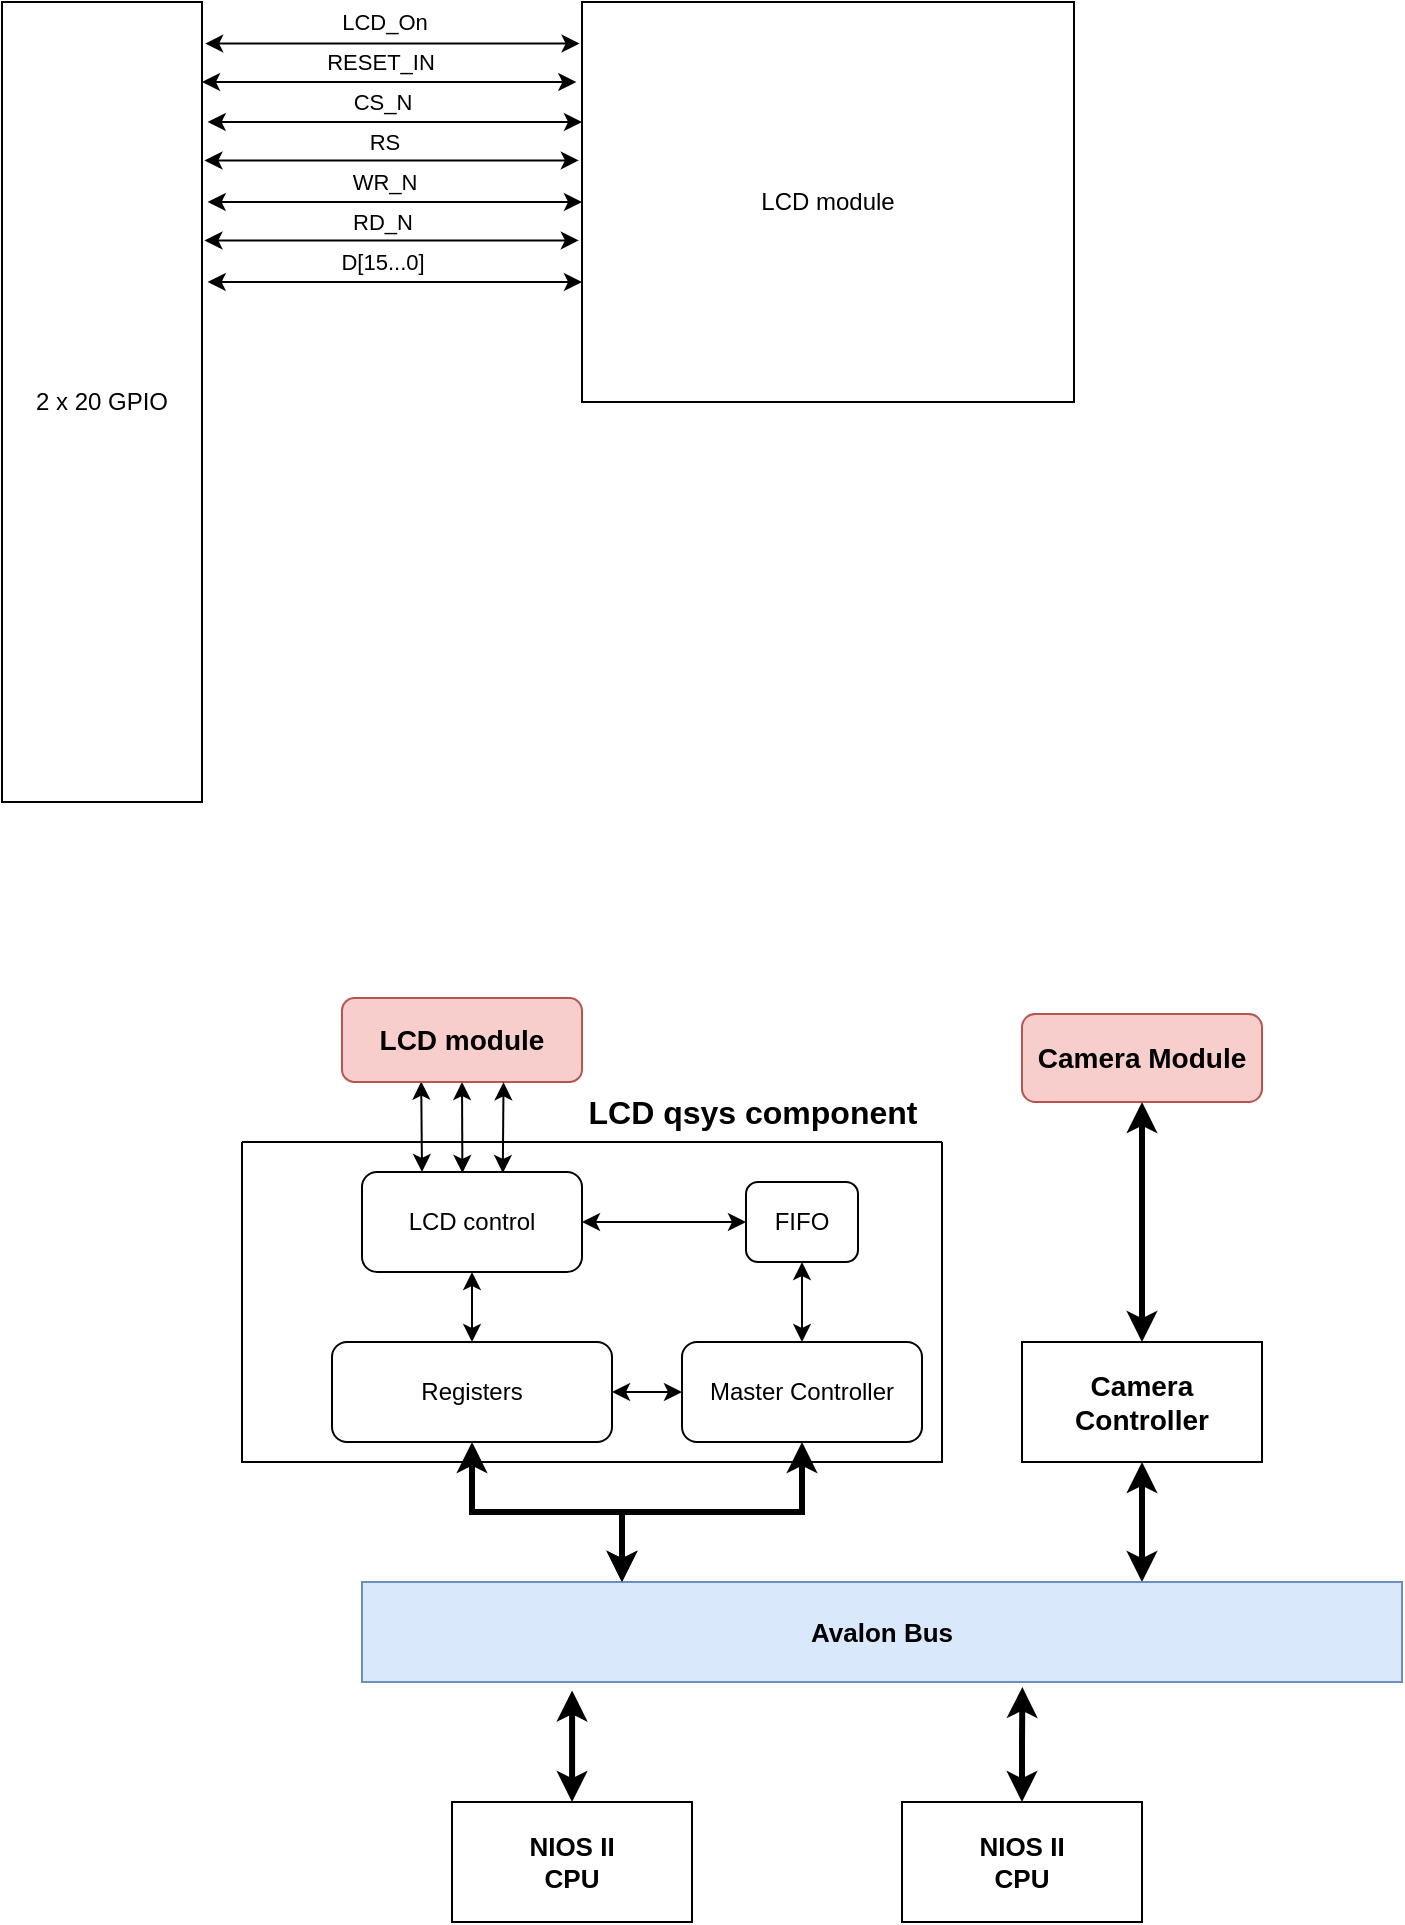 <mxfile version="20.6.2" type="device" pages="4"><diagram id="iEnUaAJbyEtTJYSVtQiH" name="Page-1"><mxGraphModel dx="1024" dy="604" grid="0" gridSize="10" guides="1" tooltips="1" connect="1" arrows="1" fold="1" page="0" pageScale="1" pageWidth="827" pageHeight="1169" math="0" shadow="0"><root><mxCell id="0"/><mxCell id="1" parent="0"/><mxCell id="xN2a8VzbC6UYMZU_lOnh-1" value="2 x 20 GPIO" style="rounded=0;whiteSpace=wrap;html=1;" parent="1" vertex="1"><mxGeometry x="150" y="80" width="100" height="400" as="geometry"/></mxCell><mxCell id="xN2a8VzbC6UYMZU_lOnh-2" value="LCD module" style="rounded=0;whiteSpace=wrap;html=1;" parent="1" vertex="1"><mxGeometry x="440" y="80" width="246" height="200" as="geometry"/></mxCell><mxCell id="xN2a8VzbC6UYMZU_lOnh-3" value="" style="endArrow=classic;html=1;rounded=0;exitX=1.016;exitY=0.052;exitDx=0;exitDy=0;exitPerimeter=0;entryX=-0.005;entryY=0.104;entryDx=0;entryDy=0;entryPerimeter=0;startArrow=classic;startFill=1;" parent="1" source="xN2a8VzbC6UYMZU_lOnh-1" target="xN2a8VzbC6UYMZU_lOnh-2" edge="1"><mxGeometry width="50" height="50" relative="1" as="geometry"><mxPoint x="390" y="360" as="sourcePoint"/><mxPoint x="440" y="310" as="targetPoint"/></mxGeometry></mxCell><mxCell id="xN2a8VzbC6UYMZU_lOnh-11" value="LCD_On" style="edgeLabel;html=1;align=center;verticalAlign=middle;resizable=0;points=[];" parent="xN2a8VzbC6UYMZU_lOnh-3" vertex="1" connectable="0"><mxGeometry x="-0.244" y="1" relative="1" as="geometry"><mxPoint x="18" y="-10" as="offset"/></mxGeometry></mxCell><mxCell id="xN2a8VzbC6UYMZU_lOnh-4" value="" style="endArrow=classic;html=1;rounded=0;exitX=1.016;exitY=0.052;exitDx=0;exitDy=0;exitPerimeter=0;entryX=-0.005;entryY=0.104;entryDx=0;entryDy=0;entryPerimeter=0;startArrow=classic;startFill=1;" parent="1" edge="1"><mxGeometry width="50" height="50" relative="1" as="geometry"><mxPoint x="250.0" y="120.0" as="sourcePoint"/><mxPoint x="437.17" y="120.0" as="targetPoint"/></mxGeometry></mxCell><mxCell id="xN2a8VzbC6UYMZU_lOnh-12" value="RESET_IN" style="edgeLabel;html=1;align=center;verticalAlign=middle;resizable=0;points=[];" parent="xN2a8VzbC6UYMZU_lOnh-4" vertex="1" connectable="0"><mxGeometry x="-0.048" relative="1" as="geometry"><mxPoint y="-10" as="offset"/></mxGeometry></mxCell><mxCell id="xN2a8VzbC6UYMZU_lOnh-5" value="" style="endArrow=classic;html=1;rounded=0;exitX=1.016;exitY=0.052;exitDx=0;exitDy=0;exitPerimeter=0;entryX=-0.005;entryY=0.104;entryDx=0;entryDy=0;entryPerimeter=0;startArrow=classic;startFill=1;" parent="1" edge="1"><mxGeometry width="50" height="50" relative="1" as="geometry"><mxPoint x="252.83" y="140.0" as="sourcePoint"/><mxPoint x="440" y="140.0" as="targetPoint"/></mxGeometry></mxCell><mxCell id="xN2a8VzbC6UYMZU_lOnh-13" value="CS_N" style="edgeLabel;html=1;align=center;verticalAlign=middle;resizable=0;points=[];" parent="xN2a8VzbC6UYMZU_lOnh-5" vertex="1" connectable="0"><mxGeometry x="-0.285" y="2" relative="1" as="geometry"><mxPoint x="20" y="-8" as="offset"/></mxGeometry></mxCell><mxCell id="xN2a8VzbC6UYMZU_lOnh-6" value="" style="endArrow=classic;html=1;rounded=0;exitX=1.016;exitY=0.052;exitDx=0;exitDy=0;exitPerimeter=0;entryX=-0.005;entryY=0.104;entryDx=0;entryDy=0;entryPerimeter=0;startArrow=classic;startFill=1;" parent="1" edge="1"><mxGeometry width="50" height="50" relative="1" as="geometry"><mxPoint x="251.23" y="159.2" as="sourcePoint"/><mxPoint x="438.4" y="159.2" as="targetPoint"/></mxGeometry></mxCell><mxCell id="xN2a8VzbC6UYMZU_lOnh-14" value="RS" style="edgeLabel;html=1;align=center;verticalAlign=middle;resizable=0;points=[];" parent="xN2a8VzbC6UYMZU_lOnh-6" vertex="1" connectable="0"><mxGeometry x="-0.044" y="3" relative="1" as="geometry"><mxPoint y="-6" as="offset"/></mxGeometry></mxCell><mxCell id="xN2a8VzbC6UYMZU_lOnh-7" value="" style="endArrow=classic;html=1;rounded=0;exitX=1.016;exitY=0.052;exitDx=0;exitDy=0;exitPerimeter=0;entryX=-0.005;entryY=0.104;entryDx=0;entryDy=0;entryPerimeter=0;startArrow=classic;startFill=1;" parent="1" edge="1"><mxGeometry width="50" height="50" relative="1" as="geometry"><mxPoint x="252.83" y="180" as="sourcePoint"/><mxPoint x="440" y="180" as="targetPoint"/></mxGeometry></mxCell><mxCell id="xN2a8VzbC6UYMZU_lOnh-15" value="WR_N" style="edgeLabel;html=1;align=center;verticalAlign=middle;resizable=0;points=[];" parent="xN2a8VzbC6UYMZU_lOnh-7" vertex="1" connectable="0"><mxGeometry x="-0.108" relative="1" as="geometry"><mxPoint x="4" y="-10" as="offset"/></mxGeometry></mxCell><mxCell id="xN2a8VzbC6UYMZU_lOnh-8" value="" style="endArrow=classic;html=1;rounded=0;exitX=1.016;exitY=0.052;exitDx=0;exitDy=0;exitPerimeter=0;entryX=-0.005;entryY=0.104;entryDx=0;entryDy=0;entryPerimeter=0;startArrow=classic;startFill=1;" parent="1" edge="1"><mxGeometry width="50" height="50" relative="1" as="geometry"><mxPoint x="251.23" y="199.2" as="sourcePoint"/><mxPoint x="438.4" y="199.2" as="targetPoint"/></mxGeometry></mxCell><mxCell id="xN2a8VzbC6UYMZU_lOnh-16" value="RD_N" style="edgeLabel;html=1;align=center;verticalAlign=middle;resizable=0;points=[];" parent="xN2a8VzbC6UYMZU_lOnh-8" vertex="1" connectable="0"><mxGeometry x="-0.275" relative="1" as="geometry"><mxPoint x="21" y="-9" as="offset"/></mxGeometry></mxCell><mxCell id="xN2a8VzbC6UYMZU_lOnh-9" value="" style="endArrow=classic;html=1;rounded=0;exitX=1.016;exitY=0.052;exitDx=0;exitDy=0;exitPerimeter=0;entryX=-0.005;entryY=0.104;entryDx=0;entryDy=0;entryPerimeter=0;startArrow=classic;startFill=1;" parent="1" edge="1"><mxGeometry width="50" height="50" relative="1" as="geometry"><mxPoint x="252.83" y="220" as="sourcePoint"/><mxPoint x="440" y="220" as="targetPoint"/></mxGeometry></mxCell><mxCell id="xN2a8VzbC6UYMZU_lOnh-17" value="D[15...0]" style="edgeLabel;html=1;align=center;verticalAlign=middle;resizable=0;points=[];" parent="xN2a8VzbC6UYMZU_lOnh-9" vertex="1" connectable="0"><mxGeometry x="-0.111" y="-1" relative="1" as="geometry"><mxPoint x="4" y="-11" as="offset"/></mxGeometry></mxCell><mxCell id="xN2a8VzbC6UYMZU_lOnh-31" value="&lt;b style=&quot;font-size: 16px;&quot;&gt;LCD qsys component&lt;/b&gt;" style="text;html=1;align=center;verticalAlign=middle;resizable=0;points=[];autosize=1;strokeColor=none;fillColor=none;fontSize=16;" parent="1" vertex="1"><mxGeometry x="430" y="620" width="190" height="30" as="geometry"/></mxCell><mxCell id="pgtKhY2Zi29fcfQ9ml-F-1" value="" style="endArrow=classic;startArrow=classic;html=1;rounded=0;fontSize=13;entryX=0.33;entryY=0.995;entryDx=0;entryDy=0;entryPerimeter=0;" parent="1" target="xN2a8VzbC6UYMZU_lOnh-35" edge="1"><mxGeometry width="50" height="50" relative="1" as="geometry"><mxPoint x="360" y="665" as="sourcePoint"/><mxPoint x="440" y="605" as="targetPoint"/></mxGeometry></mxCell><mxCell id="pgtKhY2Zi29fcfQ9ml-F-2" value="" style="endArrow=classic;startArrow=classic;html=1;rounded=0;fontSize=13;entryX=0.5;entryY=1;entryDx=0;entryDy=0;" parent="1" target="xN2a8VzbC6UYMZU_lOnh-35" edge="1"><mxGeometry width="50" height="50" relative="1" as="geometry"><mxPoint x="380.2" y="665.5" as="sourcePoint"/><mxPoint x="379.8" y="580.0" as="targetPoint"/></mxGeometry></mxCell><mxCell id="pgtKhY2Zi29fcfQ9ml-F-4" value="" style="swimlane;startSize=0;fontSize=13;" parent="1" vertex="1"><mxGeometry x="270" y="650" width="350" height="160" as="geometry"/></mxCell><mxCell id="xN2a8VzbC6UYMZU_lOnh-23" value="Registers" style="rounded=1;whiteSpace=wrap;html=1;" parent="pgtKhY2Zi29fcfQ9ml-F-4" vertex="1"><mxGeometry x="45" y="100" width="140" height="50" as="geometry"/></mxCell><mxCell id="xN2a8VzbC6UYMZU_lOnh-22" value="Master Controller" style="rounded=1;whiteSpace=wrap;html=1;" parent="pgtKhY2Zi29fcfQ9ml-F-4" vertex="1"><mxGeometry x="220" y="100" width="120" height="50" as="geometry"/></mxCell><mxCell id="xN2a8VzbC6UYMZU_lOnh-24" style="edgeStyle=orthogonalEdgeStyle;rounded=0;orthogonalLoop=1;jettySize=auto;html=1;entryX=0;entryY=0.5;entryDx=0;entryDy=0;startArrow=classic;startFill=1;" parent="pgtKhY2Zi29fcfQ9ml-F-4" source="xN2a8VzbC6UYMZU_lOnh-23" target="xN2a8VzbC6UYMZU_lOnh-22" edge="1"><mxGeometry relative="1" as="geometry"/></mxCell><mxCell id="xN2a8VzbC6UYMZU_lOnh-21" value="FIFO" style="rounded=1;whiteSpace=wrap;html=1;" parent="pgtKhY2Zi29fcfQ9ml-F-4" vertex="1"><mxGeometry x="252" y="20" width="56" height="40" as="geometry"/></mxCell><mxCell id="xN2a8VzbC6UYMZU_lOnh-26" value="" style="edgeStyle=orthogonalEdgeStyle;rounded=0;orthogonalLoop=1;jettySize=auto;html=1;startArrow=classic;startFill=1;" parent="pgtKhY2Zi29fcfQ9ml-F-4" source="xN2a8VzbC6UYMZU_lOnh-22" target="xN2a8VzbC6UYMZU_lOnh-21" edge="1"><mxGeometry relative="1" as="geometry"/></mxCell><mxCell id="xN2a8VzbC6UYMZU_lOnh-20" value="LCD control" style="rounded=1;whiteSpace=wrap;html=1;" parent="pgtKhY2Zi29fcfQ9ml-F-4" vertex="1"><mxGeometry x="60" y="15" width="110" height="50" as="geometry"/></mxCell><mxCell id="xN2a8VzbC6UYMZU_lOnh-27" style="edgeStyle=orthogonalEdgeStyle;rounded=0;orthogonalLoop=1;jettySize=auto;html=1;entryX=1;entryY=0.5;entryDx=0;entryDy=0;startArrow=classic;startFill=1;" parent="pgtKhY2Zi29fcfQ9ml-F-4" source="xN2a8VzbC6UYMZU_lOnh-21" target="xN2a8VzbC6UYMZU_lOnh-20" edge="1"><mxGeometry relative="1" as="geometry"/></mxCell><mxCell id="xN2a8VzbC6UYMZU_lOnh-28" value="" style="edgeStyle=orthogonalEdgeStyle;rounded=0;orthogonalLoop=1;jettySize=auto;html=1;startArrow=classic;startFill=1;" parent="pgtKhY2Zi29fcfQ9ml-F-4" source="xN2a8VzbC6UYMZU_lOnh-23" target="xN2a8VzbC6UYMZU_lOnh-20" edge="1"><mxGeometry relative="1" as="geometry"/></mxCell><mxCell id="xN2a8VzbC6UYMZU_lOnh-35" value="LCD module" style="rounded=1;whiteSpace=wrap;html=1;fontStyle=1;fontSize=14;fillColor=#f8cecc;strokeColor=#b85450;" parent="1" vertex="1"><mxGeometry x="320" y="578" width="120" height="42" as="geometry"/></mxCell><mxCell id="pgtKhY2Zi29fcfQ9ml-F-5" value="" style="endArrow=classic;startArrow=classic;html=1;rounded=0;fontSize=13;entryX=0.673;entryY=1.003;entryDx=0;entryDy=0;entryPerimeter=0;endFill=1;" parent="1" target="xN2a8VzbC6UYMZU_lOnh-35" edge="1"><mxGeometry width="50" height="50" relative="1" as="geometry"><mxPoint x="400.4" y="665.5" as="sourcePoint"/><mxPoint x="400" y="635" as="targetPoint"/></mxGeometry></mxCell><mxCell id="pgtKhY2Zi29fcfQ9ml-F-18" style="edgeStyle=orthogonalEdgeStyle;rounded=0;orthogonalLoop=1;jettySize=auto;html=1;fontSize=14;startArrow=classic;startFill=1;endArrow=classic;endFill=1;strokeWidth=3;exitX=0.25;exitY=0;exitDx=0;exitDy=0;" parent="1" source="pgtKhY2Zi29fcfQ9ml-F-6" target="xN2a8VzbC6UYMZU_lOnh-22" edge="1"><mxGeometry relative="1" as="geometry"/></mxCell><mxCell id="pgtKhY2Zi29fcfQ9ml-F-19" style="edgeStyle=orthogonalEdgeStyle;rounded=0;orthogonalLoop=1;jettySize=auto;html=1;entryX=0.5;entryY=1;entryDx=0;entryDy=0;fontSize=14;startArrow=classic;startFill=1;endArrow=classic;endFill=1;strokeWidth=3;exitX=0.75;exitY=0;exitDx=0;exitDy=0;" parent="1" source="pgtKhY2Zi29fcfQ9ml-F-6" target="pgtKhY2Zi29fcfQ9ml-F-14" edge="1"><mxGeometry relative="1" as="geometry"/></mxCell><mxCell id="pgtKhY2Zi29fcfQ9ml-F-6" value="Avalon Bus" style="rounded=0;whiteSpace=wrap;html=1;fontSize=13;fontStyle=1;fillColor=#dae8fc;strokeColor=#6c8ebf;" parent="1" vertex="1"><mxGeometry x="330" y="870" width="520" height="50" as="geometry"/></mxCell><mxCell id="pgtKhY2Zi29fcfQ9ml-F-16" value="" style="edgeStyle=orthogonalEdgeStyle;rounded=0;orthogonalLoop=1;jettySize=auto;html=1;fontSize=14;startArrow=classic;startFill=1;endArrow=classic;endFill=1;strokeWidth=3;entryX=0.202;entryY=1.085;entryDx=0;entryDy=0;entryPerimeter=0;" parent="1" source="pgtKhY2Zi29fcfQ9ml-F-8" target="pgtKhY2Zi29fcfQ9ml-F-6" edge="1"><mxGeometry relative="1" as="geometry"/></mxCell><mxCell id="pgtKhY2Zi29fcfQ9ml-F-8" value="NIOS II&lt;br&gt;CPU" style="rounded=0;whiteSpace=wrap;html=1;fontSize=13;fontStyle=1" parent="1" vertex="1"><mxGeometry x="375" y="980" width="120" height="60" as="geometry"/></mxCell><mxCell id="pgtKhY2Zi29fcfQ9ml-F-17" value="" style="edgeStyle=orthogonalEdgeStyle;rounded=0;orthogonalLoop=1;jettySize=auto;html=1;fontSize=14;startArrow=classic;startFill=1;endArrow=classic;endFill=1;strokeWidth=3;entryX=0.635;entryY=1.05;entryDx=0;entryDy=0;entryPerimeter=0;" parent="1" source="pgtKhY2Zi29fcfQ9ml-F-11" target="pgtKhY2Zi29fcfQ9ml-F-6" edge="1"><mxGeometry relative="1" as="geometry"/></mxCell><mxCell id="pgtKhY2Zi29fcfQ9ml-F-11" value="NIOS II&lt;br&gt;CPU" style="rounded=0;whiteSpace=wrap;html=1;fontSize=13;fontStyle=1" parent="1" vertex="1"><mxGeometry x="600" y="980" width="120" height="60" as="geometry"/></mxCell><mxCell id="pgtKhY2Zi29fcfQ9ml-F-15" style="edgeStyle=orthogonalEdgeStyle;rounded=0;orthogonalLoop=1;jettySize=auto;html=1;entryX=0.5;entryY=0;entryDx=0;entryDy=0;fontSize=14;startArrow=classic;startFill=1;endArrow=classic;endFill=1;strokeWidth=3;" parent="1" source="pgtKhY2Zi29fcfQ9ml-F-13" target="pgtKhY2Zi29fcfQ9ml-F-14" edge="1"><mxGeometry relative="1" as="geometry"/></mxCell><mxCell id="pgtKhY2Zi29fcfQ9ml-F-13" value="Camera Module" style="rounded=1;whiteSpace=wrap;html=1;fontStyle=1;fontSize=14;fillColor=#f8cecc;strokeColor=#b85450;" parent="1" vertex="1"><mxGeometry x="660" y="586" width="120" height="44" as="geometry"/></mxCell><mxCell id="pgtKhY2Zi29fcfQ9ml-F-14" value="&lt;b&gt;Camera&lt;br&gt;Controller&lt;/b&gt;" style="rounded=0;whiteSpace=wrap;html=1;fontSize=14;" parent="1" vertex="1"><mxGeometry x="660" y="750" width="120" height="60" as="geometry"/></mxCell><mxCell id="pgtKhY2Zi29fcfQ9ml-F-20" style="edgeStyle=orthogonalEdgeStyle;rounded=0;orthogonalLoop=1;jettySize=auto;html=1;entryX=0.25;entryY=0;entryDx=0;entryDy=0;fontSize=14;startArrow=classic;startFill=1;endArrow=classic;endFill=1;strokeWidth=3;" parent="1" source="xN2a8VzbC6UYMZU_lOnh-23" target="pgtKhY2Zi29fcfQ9ml-F-6" edge="1"><mxGeometry relative="1" as="geometry"/></mxCell></root></mxGraphModel></diagram><diagram id="RQ-fdrfyjK6fKiRWbRe5" name="big picture"><mxGraphModel dx="2878" dy="619" grid="0" gridSize="10" guides="1" tooltips="1" connect="1" arrows="1" fold="1" page="0" pageScale="1" pageWidth="827" pageHeight="1169" math="0" shadow="0"><root><mxCell id="0"/><mxCell id="1" parent="0"/><mxCell id="YG9Z1nOHOe_lLwSJxarX-1" value="" style="rounded=1;whiteSpace=wrap;html=1;fontSize=16;" parent="1" vertex="1"><mxGeometry x="170" y="40" width="543" height="700" as="geometry"/></mxCell><mxCell id="MVZHOmGuPrvHNOhGQvTN-18" value="" style="rounded=0;whiteSpace=wrap;html=1;fontSize=17;strokeWidth=3;fillColor=#f8cecc;fillStyle=solid;strokeColor=#b85450;fontStyle=1" parent="1" vertex="1"><mxGeometry x="172" y="450" width="220" height="243" as="geometry"/></mxCell><mxCell id="MVZHOmGuPrvHNOhGQvTN-19" value="" style="rounded=0;whiteSpace=wrap;html=1;fontSize=17;strokeWidth=3;fillColor=#dae8fc;fillStyle=solid;strokeColor=#6c8ebf;fontStyle=1" parent="1" vertex="1"><mxGeometry x="170" y="55" width="217.5" height="255" as="geometry"/></mxCell><mxCell id="YG9Z1nOHOe_lLwSJxarX-7" value="" style="endArrow=none;html=1;rounded=0;entryX=0;entryY=0.123;entryDx=0;entryDy=0;entryPerimeter=0;startArrow=classic;startFill=1;endFill=0;" parent="1" edge="1"><mxGeometry width="50" height="50" relative="1" as="geometry"><mxPoint x="50" y="120" as="sourcePoint"/><mxPoint x="170" y="119.36" as="targetPoint"/></mxGeometry></mxCell><mxCell id="YG9Z1nOHOe_lLwSJxarX-9" value="" style="endArrow=classic;html=1;rounded=0;entryX=0;entryY=0.123;entryDx=0;entryDy=0;entryPerimeter=0;" parent="1" edge="1"><mxGeometry width="50" height="50" relative="1" as="geometry"><mxPoint x="50" y="160" as="sourcePoint"/><mxPoint x="170" y="159.36" as="targetPoint"/></mxGeometry></mxCell><mxCell id="YG9Z1nOHOe_lLwSJxarX-11" value="" style="endArrow=classic;html=1;rounded=0;entryX=0;entryY=0.123;entryDx=0;entryDy=0;entryPerimeter=0;" parent="1" edge="1"><mxGeometry width="50" height="50" relative="1" as="geometry"><mxPoint x="50" y="200" as="sourcePoint"/><mxPoint x="170" y="199.36" as="targetPoint"/></mxGeometry></mxCell><mxCell id="YG9Z1nOHOe_lLwSJxarX-13" value="" style="endArrow=classic;html=1;rounded=0;entryX=0;entryY=0.123;entryDx=0;entryDy=0;entryPerimeter=0;" parent="1" edge="1"><mxGeometry width="50" height="50" relative="1" as="geometry"><mxPoint x="50" y="240" as="sourcePoint"/><mxPoint x="170" y="239.36" as="targetPoint"/></mxGeometry></mxCell><mxCell id="YG9Z1nOHOe_lLwSJxarX-15" value="" style="endArrow=none;html=1;rounded=0;entryX=0;entryY=0.123;entryDx=0;entryDy=0;entryPerimeter=0;startArrow=classic;startFill=1;endFill=0;" parent="1" edge="1"><mxGeometry width="50" height="50" relative="1" as="geometry"><mxPoint x="50" y="280" as="sourcePoint"/><mxPoint x="170" y="279.36" as="targetPoint"/></mxGeometry></mxCell><mxCell id="YG9Z1nOHOe_lLwSJxarX-16" value="" style="endArrow=classic;html=1;rounded=0;entryX=0;entryY=0.123;entryDx=0;entryDy=0;entryPerimeter=0;" parent="1" edge="1"><mxGeometry width="50" height="50" relative="1" as="geometry"><mxPoint x="50" y="80.64" as="sourcePoint"/><mxPoint x="170" y="80.0" as="targetPoint"/></mxGeometry></mxCell><mxCell id="vVbQ0Mt1xkjyEzZNBMo9-15" value="" style="endArrow=classic;html=1;rounded=0;entryX=0;entryY=0.123;entryDx=0;entryDy=0;entryPerimeter=0;" parent="1" edge="1"><mxGeometry width="50" height="50" relative="1" as="geometry"><mxPoint x="50" y="350.64" as="sourcePoint"/><mxPoint x="170" y="350.0" as="targetPoint"/></mxGeometry></mxCell><mxCell id="vVbQ0Mt1xkjyEzZNBMo9-16" value="" style="endArrow=classic;html=1;rounded=0;entryX=0;entryY=0.123;entryDx=0;entryDy=0;entryPerimeter=0;" parent="1" edge="1"><mxGeometry width="50" height="50" relative="1" as="geometry"><mxPoint x="50" y="390.64" as="sourcePoint"/><mxPoint x="170" y="390.0" as="targetPoint"/></mxGeometry></mxCell><mxCell id="vVbQ0Mt1xkjyEzZNBMo9-17" value="" style="endArrow=none;html=1;rounded=0;entryX=0;entryY=0.123;entryDx=0;entryDy=0;entryPerimeter=0;startArrow=classic;startFill=1;endFill=0;" parent="1" edge="1"><mxGeometry width="50" height="50" relative="1" as="geometry"><mxPoint x="50" y="470.64" as="sourcePoint"/><mxPoint x="170" y="470.0" as="targetPoint"/></mxGeometry></mxCell><mxCell id="vVbQ0Mt1xkjyEzZNBMo9-18" value="" style="endArrow=none;html=1;rounded=0;entryX=0;entryY=0.123;entryDx=0;entryDy=0;entryPerimeter=0;startArrow=classic;startFill=1;endFill=0;" parent="1" edge="1"><mxGeometry width="50" height="50" relative="1" as="geometry"><mxPoint x="50" y="510.64" as="sourcePoint"/><mxPoint x="170" y="510.0" as="targetPoint"/></mxGeometry></mxCell><mxCell id="vVbQ0Mt1xkjyEzZNBMo9-19" value="" style="endArrow=none;html=1;rounded=0;entryX=0;entryY=0.123;entryDx=0;entryDy=0;entryPerimeter=0;startArrow=classic;startFill=1;endFill=0;" parent="1" edge="1"><mxGeometry width="50" height="50" relative="1" as="geometry"><mxPoint x="50" y="544.64" as="sourcePoint"/><mxPoint x="170" y="544.0" as="targetPoint"/></mxGeometry></mxCell><mxCell id="vVbQ0Mt1xkjyEzZNBMo9-20" value="" style="endArrow=none;html=1;rounded=0;entryX=0;entryY=0.123;entryDx=0;entryDy=0;entryPerimeter=0;startArrow=classic;startFill=1;endFill=0;" parent="1" edge="1"><mxGeometry width="50" height="50" relative="1" as="geometry"><mxPoint x="50" y="584.64" as="sourcePoint"/><mxPoint x="170" y="584.0" as="targetPoint"/></mxGeometry></mxCell><mxCell id="vVbQ0Mt1xkjyEzZNBMo9-21" value="" style="endArrow=classic;html=1;rounded=0;entryX=0;entryY=0.123;entryDx=0;entryDy=0;entryPerimeter=0;" parent="1" edge="1"><mxGeometry width="50" height="50" relative="1" as="geometry"><mxPoint x="50" y="620.64" as="sourcePoint"/><mxPoint x="170" y="620.0" as="targetPoint"/></mxGeometry></mxCell><mxCell id="MVZHOmGuPrvHNOhGQvTN-2" value="" style="rounded=0;whiteSpace=wrap;html=1;" parent="1" vertex="1"><mxGeometry x="-150" y="65" width="200" height="235" as="geometry"/></mxCell><mxCell id="MVZHOmGuPrvHNOhGQvTN-3" value="&lt;b style=&quot;font-size: 26px;&quot;&gt;NIOS II&lt;br&gt;CPU&lt;br&gt;&lt;/b&gt;" style="text;html=1;strokeColor=none;fillColor=none;align=center;verticalAlign=middle;whiteSpace=wrap;rounded=0;fontSize=26;" parent="1" vertex="1"><mxGeometry x="-120" y="165" width="135" height="30" as="geometry"/></mxCell><mxCell id="MVZHOmGuPrvHNOhGQvTN-4" value="" style="rounded=0;whiteSpace=wrap;html=1;" parent="1" vertex="1"><mxGeometry x="-150" y="330" width="200" height="364" as="geometry"/></mxCell><mxCell id="MVZHOmGuPrvHNOhGQvTN-5" value="&lt;b&gt;Memory&lt;br&gt;On-Chip RAM&lt;/b&gt;&lt;b style=&quot;font-size: 26px;&quot;&gt;&lt;br&gt;&lt;/b&gt;" style="text;html=1;strokeColor=none;fillColor=none;align=center;verticalAlign=middle;whiteSpace=wrap;rounded=0;fontSize=26;" parent="1" vertex="1"><mxGeometry x="-117.5" y="470" width="135" height="30" as="geometry"/></mxCell><mxCell id="YG9Z1nOHOe_lLwSJxarX-2" value="&lt;span style=&quot;font-size: 17px;&quot;&gt;Avalon Interface&lt;/span&gt;" style="text;html=1;strokeColor=none;fillColor=none;align=center;verticalAlign=middle;whiteSpace=wrap;rounded=0;fontSize=17;fontStyle=1" parent="1" vertex="1"><mxGeometry x="252.5" y="360" width="135" height="30" as="geometry"/></mxCell><mxCell id="vVbQ0Mt1xkjyEzZNBMo9-8" value="CLK" style="text;html=1;strokeColor=none;fillColor=none;align=left;verticalAlign=middle;whiteSpace=wrap;rounded=0;fontSize=17;fontStyle=1" parent="1" vertex="1"><mxGeometry x="180" y="335" width="80" height="30" as="geometry"/></mxCell><mxCell id="vVbQ0Mt1xkjyEzZNBMo9-9" value="nReset" style="text;html=1;strokeColor=none;fillColor=none;align=left;verticalAlign=middle;whiteSpace=wrap;rounded=0;fontSize=17;fontStyle=1" parent="1" vertex="1"><mxGeometry x="180" y="380" width="80" height="30" as="geometry"/></mxCell><mxCell id="vVbQ0Mt1xkjyEzZNBMo9-10" value="AM_Addres" style="text;html=1;strokeColor=none;fillColor=none;align=left;verticalAlign=middle;whiteSpace=wrap;rounded=0;fontSize=17;fontStyle=1" parent="1" vertex="1"><mxGeometry x="180" y="450" width="80" height="30" as="geometry"/></mxCell><mxCell id="vVbQ0Mt1xkjyEzZNBMo9-11" value="AM_ByteEnable" style="text;html=1;strokeColor=none;fillColor=none;align=left;verticalAlign=middle;whiteSpace=wrap;rounded=0;fontSize=17;fontStyle=1" parent="1" vertex="1"><mxGeometry x="180" y="490" width="80" height="30" as="geometry"/></mxCell><mxCell id="vVbQ0Mt1xkjyEzZNBMo9-12" value="AM_Read" style="text;html=1;strokeColor=none;fillColor=none;align=left;verticalAlign=middle;whiteSpace=wrap;rounded=0;fontSize=17;fontStyle=1" parent="1" vertex="1"><mxGeometry x="180" y="530" width="80" height="30" as="geometry"/></mxCell><mxCell id="vVbQ0Mt1xkjyEzZNBMo9-13" value="AM_WaitRequest" style="text;html=1;strokeColor=none;fillColor=none;align=left;verticalAlign=middle;whiteSpace=wrap;rounded=0;fontSize=17;fontStyle=1" parent="1" vertex="1"><mxGeometry x="180" y="570" width="80" height="30" as="geometry"/></mxCell><mxCell id="vVbQ0Mt1xkjyEzZNBMo9-14" value="AM_ReadDataValid" style="text;html=1;strokeColor=none;fillColor=none;align=left;verticalAlign=middle;whiteSpace=wrap;rounded=0;fontSize=17;fontStyle=1" parent="1" vertex="1"><mxGeometry x="180" y="610" width="80" height="30" as="geometry"/></mxCell><mxCell id="vVbQ0Mt1xkjyEzZNBMo9-1" value="AS_Addres&lt;br style=&quot;font-size: 17px;&quot;&gt;[15...0]" style="text;html=1;strokeColor=none;fillColor=none;align=left;verticalAlign=middle;whiteSpace=wrap;rounded=0;fontSize=17;fontStyle=1" parent="1" vertex="1"><mxGeometry x="180" y="60" width="60" height="30" as="geometry"/></mxCell><mxCell id="vVbQ0Mt1xkjyEzZNBMo9-2" value="AS_CS" style="text;html=1;strokeColor=none;fillColor=none;align=left;verticalAlign=middle;whiteSpace=wrap;rounded=0;fontSize=17;fontStyle=1" parent="1" vertex="1"><mxGeometry x="180" y="100" width="60" height="30" as="geometry"/></mxCell><mxCell id="vVbQ0Mt1xkjyEzZNBMo9-3" value="AS_Write" style="text;html=1;strokeColor=none;fillColor=none;align=left;verticalAlign=middle;whiteSpace=wrap;rounded=0;fontSize=17;fontStyle=1" parent="1" vertex="1"><mxGeometry x="180" y="145" width="60" height="30" as="geometry"/></mxCell><mxCell id="vVbQ0Mt1xkjyEzZNBMo9-4" value="AS_Read" style="text;html=1;strokeColor=none;fillColor=none;align=left;verticalAlign=middle;whiteSpace=wrap;rounded=0;fontSize=17;fontStyle=1" parent="1" vertex="1"><mxGeometry x="180" y="180" width="60" height="30" as="geometry"/></mxCell><mxCell id="vVbQ0Mt1xkjyEzZNBMo9-5" value="AS_DataWrite&lt;br style=&quot;font-size: 17px;&quot;&gt;[15...0]" style="text;html=1;strokeColor=none;fillColor=none;align=left;verticalAlign=middle;whiteSpace=wrap;rounded=0;fontSize=17;fontStyle=1" parent="1" vertex="1"><mxGeometry x="180" y="215" width="60" height="30" as="geometry"/></mxCell><mxCell id="vVbQ0Mt1xkjyEzZNBMo9-6" value="AS_DataRead&lt;br style=&quot;font-size: 17px;&quot;&gt;[15...0]" style="text;html=1;strokeColor=none;fillColor=none;align=left;verticalAlign=middle;whiteSpace=wrap;rounded=0;fontSize=17;fontStyle=1" parent="1" vertex="1"><mxGeometry x="180" y="260" width="60" height="30" as="geometry"/></mxCell><mxCell id="MVZHOmGuPrvHNOhGQvTN-20" value="Slave" style="text;html=1;strokeColor=none;fillColor=none;align=center;verticalAlign=middle;whiteSpace=wrap;rounded=0;fillStyle=solid;fontSize=17;fontStyle=1" parent="1" vertex="1"><mxGeometry x="300" y="160" width="60" height="30" as="geometry"/></mxCell><mxCell id="YG9Z1nOHOe_lLwSJxarX-76" value="" style="endArrow=classic;html=1;rounded=0;entryX=-0.025;entryY=0.16;entryDx=0;entryDy=0;entryPerimeter=0;" parent="1" edge="1"><mxGeometry width="50" height="50" relative="1" as="geometry"><mxPoint x="1509" y="192" as="sourcePoint"/><mxPoint x="1596" y="192" as="targetPoint"/></mxGeometry></mxCell><mxCell id="YG9Z1nOHOe_lLwSJxarX-80" value="" style="endArrow=classic;html=1;rounded=0;entryX=-0.004;entryY=0.342;entryDx=0;entryDy=0;entryPerimeter=0;" parent="1" edge="1"><mxGeometry width="50" height="50" relative="1" as="geometry"><mxPoint x="1509" y="237" as="sourcePoint"/><mxPoint x="1598.52" y="237.5" as="targetPoint"/></mxGeometry></mxCell><mxCell id="YG9Z1nOHOe_lLwSJxarX-86" value="" style="endArrow=classic;html=1;rounded=0;entryX=-0.017;entryY=0.532;entryDx=0;entryDy=0;entryPerimeter=0;" parent="1" edge="1"><mxGeometry width="50" height="50" relative="1" as="geometry"><mxPoint x="1509" y="284.5" as="sourcePoint"/><mxPoint x="1596.96" y="285" as="targetPoint"/></mxGeometry></mxCell><mxCell id="YG9Z1nOHOe_lLwSJxarX-88" value="" style="endArrow=classic;html=1;rounded=0;entryX=-0.033;entryY=0.71;entryDx=0;entryDy=0;entryPerimeter=0;" parent="1" edge="1"><mxGeometry width="50" height="50" relative="1" as="geometry"><mxPoint x="1509" y="329.5" as="sourcePoint"/><mxPoint x="1595.04" y="329.5" as="targetPoint"/></mxGeometry></mxCell><mxCell id="YG9Z1nOHOe_lLwSJxarX-92" value="" style="endArrow=classic;html=1;rounded=0;entryX=-0.033;entryY=0.9;entryDx=0;entryDy=0;entryPerimeter=0;" parent="1" edge="1"><mxGeometry width="50" height="50" relative="1" as="geometry"><mxPoint x="1509" y="377" as="sourcePoint"/><mxPoint x="1595.04" y="377" as="targetPoint"/></mxGeometry></mxCell><mxCell id="YG9Z1nOHOe_lLwSJxarX-19" value="" style="endArrow=classic;html=1;rounded=0;entryX=0;entryY=0.123;entryDx=0;entryDy=0;entryPerimeter=0;startArrow=none;startFill=0;endFill=1;" parent="1" edge="1"><mxGeometry width="50" height="50" relative="1" as="geometry"><mxPoint x="702" y="327" as="sourcePoint"/><mxPoint x="822" y="326.36" as="targetPoint"/></mxGeometry></mxCell><mxCell id="YG9Z1nOHOe_lLwSJxarX-25" value="" style="endArrow=none;html=1;rounded=0;entryX=0;entryY=0.123;entryDx=0;entryDy=0;entryPerimeter=0;startArrow=classic;startFill=1;endFill=0;" parent="1" edge="1"><mxGeometry width="50" height="50" relative="1" as="geometry"><mxPoint x="702" y="447" as="sourcePoint"/><mxPoint x="822" y="446.36" as="targetPoint"/></mxGeometry></mxCell><mxCell id="YG9Z1nOHOe_lLwSJxarX-28" value="" style="endArrow=classic;html=1;rounded=0;entryX=0;entryY=0.123;entryDx=0;entryDy=0;entryPerimeter=0;" parent="1" edge="1"><mxGeometry width="50" height="50" relative="1" as="geometry"><mxPoint x="702" y="287.64" as="sourcePoint"/><mxPoint x="822" y="287.0" as="targetPoint"/></mxGeometry></mxCell><mxCell id="YG9Z1nOHOe_lLwSJxarX-29" value="" style="rounded=1;whiteSpace=wrap;html=1;fontSize=16;fontStyle=1" parent="1" vertex="1"><mxGeometry x="822" y="167" width="300" height="420" as="geometry"/></mxCell><mxCell id="YG9Z1nOHOe_lLwSJxarX-34" value="" style="endArrow=classic;html=1;rounded=0;entryX=0;entryY=0.123;entryDx=0;entryDy=0;entryPerimeter=0;" parent="1" edge="1"><mxGeometry width="50" height="50" relative="1" as="geometry"><mxPoint x="702" y="486.73" as="sourcePoint"/><mxPoint x="822" y="486.09" as="targetPoint"/></mxGeometry></mxCell><mxCell id="YG9Z1nOHOe_lLwSJxarX-35" value="data" style="text;html=1;strokeColor=none;fillColor=none;align=left;verticalAlign=middle;whiteSpace=wrap;rounded=0;fontSize=16;fontStyle=1" parent="1" vertex="1"><mxGeometry x="822" y="267" width="60" height="30" as="geometry"/></mxCell><mxCell id="YG9Z1nOHOe_lLwSJxarX-36" value="wrreq" style="text;html=1;strokeColor=none;fillColor=none;align=left;verticalAlign=middle;whiteSpace=wrap;rounded=0;fontSize=16;fontStyle=1" parent="1" vertex="1"><mxGeometry x="822" y="307" width="60" height="30" as="geometry"/></mxCell><mxCell id="YG9Z1nOHOe_lLwSJxarX-38" value="CLK" style="text;html=1;strokeColor=none;fillColor=none;align=left;verticalAlign=middle;whiteSpace=wrap;rounded=0;fontSize=16;fontStyle=1" parent="1" vertex="1"><mxGeometry x="822" y="467" width="60" height="30" as="geometry"/></mxCell><mxCell id="YG9Z1nOHOe_lLwSJxarX-40" value="almost_full" style="text;html=1;strokeColor=none;fillColor=none;align=left;verticalAlign=middle;whiteSpace=wrap;rounded=0;fontSize=16;fontStyle=1" parent="1" vertex="1"><mxGeometry x="822" y="427" width="60" height="30" as="geometry"/></mxCell><mxCell id="YG9Z1nOHOe_lLwSJxarX-42" value="FIFO_DataTransfer&lt;br&gt;[15...0]" style="text;html=1;strokeColor=none;fillColor=none;align=center;verticalAlign=middle;whiteSpace=wrap;rounded=0;fontSize=16;fontStyle=1" parent="1" vertex="1"><mxGeometry x="980" y="272" width="139" height="30" as="geometry"/></mxCell><mxCell id="YG9Z1nOHOe_lLwSJxarX-43" value="FIFO_Read" style="text;html=1;strokeColor=none;fillColor=none;align=center;verticalAlign=middle;whiteSpace=wrap;rounded=0;fontSize=16;fontStyle=1" parent="1" vertex="1"><mxGeometry x="1023" y="312" width="96" height="30" as="geometry"/></mxCell><mxCell id="YG9Z1nOHOe_lLwSJxarX-45" value="FIFO_Empty" style="text;html=1;strokeColor=none;fillColor=none;align=center;verticalAlign=middle;whiteSpace=wrap;rounded=0;fontSize=16;fontStyle=1" parent="1" vertex="1"><mxGeometry x="1029" y="392" width="90" height="30" as="geometry"/></mxCell><mxCell id="YG9Z1nOHOe_lLwSJxarX-46" value="FIFO_Almost_Empty&lt;span style=&quot;color: rgba(0, 0, 0, 0); font-family: monospace; font-size: 16px; text-align: start;&quot;&gt;%3CmxGraphModel%3E%3Croot%3E%3CmxCell%20id%3D%220%22%2F%3E%3CmxCell%20id%3D%221%22%20parent%3D%220%22%2F%3E%3CmxCell%20id%3D%222%22%20value%3D%22FIFO_Full%22%20style%3D%22text%3Bhtml%3D1%3BstrokeColor%3Dnone%3BfillColor%3Dnone%3Balign%3Dcenter%3BverticalAlign%3Dmiddle%3BwhiteSpace%3Dwrap%3Brounded%3D0%3B%22%20vertex%3D%221%22%20parent%3D%221%22%3E%3CmxGeometry%20x%3D%22600%22%20y%3D%22180%22%20width%3D%2260%22%20height%3D%2230%22%20as%3D%22geometry%22%2F%3E%3C%2FmxCell%3E%3C%2Froot%3E%3C%2FmxGraph&lt;/span&gt;" style="text;html=1;strokeColor=none;fillColor=none;align=center;verticalAlign=middle;whiteSpace=wrap;rounded=0;fontSize=16;fontStyle=1" parent="1" vertex="1"><mxGeometry x="922" y="427" width="120" height="30" as="geometry"/></mxCell><mxCell id="YG9Z1nOHOe_lLwSJxarX-47" value="" style="endArrow=none;html=1;rounded=0;entryX=0;entryY=0.123;entryDx=0;entryDy=0;entryPerimeter=0;startArrow=classic;startFill=1;endFill=0;" parent="1" edge="1"><mxGeometry width="50" height="50" relative="1" as="geometry"><mxPoint x="1119" y="327.32" as="sourcePoint"/><mxPoint x="1239" y="326.68" as="targetPoint"/></mxGeometry></mxCell><mxCell id="YG9Z1nOHOe_lLwSJxarX-49" value="" style="endArrow=classic;html=1;rounded=0;entryX=0;entryY=0.123;entryDx=0;entryDy=0;entryPerimeter=0;startArrow=none;startFill=0;endFill=1;" parent="1" edge="1"><mxGeometry width="50" height="50" relative="1" as="geometry"><mxPoint x="1119" y="407.32" as="sourcePoint"/><mxPoint x="1239" y="406.68" as="targetPoint"/></mxGeometry></mxCell><mxCell id="YG9Z1nOHOe_lLwSJxarX-51" value="" style="endArrow=classic;html=1;rounded=0;entryX=0;entryY=0.123;entryDx=0;entryDy=0;entryPerimeter=0;" parent="1" edge="1"><mxGeometry width="50" height="50" relative="1" as="geometry"><mxPoint x="1119" y="287.24" as="sourcePoint"/><mxPoint x="1239" y="286.6" as="targetPoint"/></mxGeometry></mxCell><mxCell id="YG9Z1nOHOe_lLwSJxarX-60" value="nReset" style="text;html=1;strokeColor=none;fillColor=none;align=left;verticalAlign=middle;whiteSpace=wrap;rounded=0;fontSize=16;fontStyle=1" parent="1" vertex="1"><mxGeometry x="822" y="507" width="60" height="30" as="geometry"/></mxCell><mxCell id="YG9Z1nOHOe_lLwSJxarX-65" value="" style="endArrow=classic;html=1;rounded=0;" parent="1" edge="1"><mxGeometry width="50" height="50" relative="1" as="geometry"><mxPoint x="702" y="527" as="sourcePoint"/><mxPoint x="822" y="527" as="targetPoint"/></mxGeometry></mxCell><mxCell id="YG9Z1nOHOe_lLwSJxarX-53" value="&lt;span style=&quot;font-size: 16px;&quot;&gt;FIFO&lt;/span&gt;" style="text;html=1;strokeColor=none;fillColor=none;align=center;verticalAlign=middle;whiteSpace=wrap;rounded=0;fontSize=16;fontStyle=1" parent="1" vertex="1"><mxGeometry x="902" y="187" width="60" height="30" as="geometry"/></mxCell><mxCell id="YG9Z1nOHOe_lLwSJxarX-54" value="" style="rounded=1;whiteSpace=wrap;html=1;" parent="1" vertex="1"><mxGeometry x="1239" y="97" width="270" height="620" as="geometry"/></mxCell><mxCell id="YG9Z1nOHOe_lLwSJxarX-67" value="&lt;span style=&quot;font-size: 18px;&quot;&gt;LCD Control&lt;/span&gt;" style="text;html=1;strokeColor=none;fillColor=none;align=center;verticalAlign=middle;whiteSpace=wrap;rounded=0;fontSize=18;fontStyle=1" parent="1" vertex="1"><mxGeometry x="1304" y="122" width="140" height="30" as="geometry"/></mxCell><mxCell id="YG9Z1nOHOe_lLwSJxarX-74" value="RESX" style="text;html=1;strokeColor=none;fillColor=none;align=center;verticalAlign=middle;whiteSpace=wrap;rounded=0;fontSize=18;fontStyle=1" parent="1" vertex="1"><mxGeometry x="1449" y="172" width="60" height="30" as="geometry"/></mxCell><mxCell id="YG9Z1nOHOe_lLwSJxarX-79" value="WRX" style="text;html=1;strokeColor=none;fillColor=none;align=center;verticalAlign=middle;whiteSpace=wrap;rounded=0;fontSize=18;fontStyle=1" parent="1" vertex="1"><mxGeometry x="1449" y="222" width="60" height="30" as="geometry"/></mxCell><mxCell id="YG9Z1nOHOe_lLwSJxarX-85" value="RDX" style="text;html=1;strokeColor=none;fillColor=none;align=center;verticalAlign=middle;whiteSpace=wrap;rounded=0;fontSize=18;fontStyle=1" parent="1" vertex="1"><mxGeometry x="1449" y="269.5" width="60" height="30" as="geometry"/></mxCell><mxCell id="YG9Z1nOHOe_lLwSJxarX-87" value="D[17-0]" style="text;html=1;strokeColor=none;fillColor=none;align=center;verticalAlign=middle;whiteSpace=wrap;rounded=0;fontSize=18;fontStyle=1" parent="1" vertex="1"><mxGeometry x="1437" y="312" width="72" height="30" as="geometry"/></mxCell><mxCell id="YG9Z1nOHOe_lLwSJxarX-91" value="D/CX" style="text;html=1;strokeColor=none;fillColor=none;align=center;verticalAlign=middle;whiteSpace=wrap;rounded=0;fontSize=18;fontStyle=1" parent="1" vertex="1"><mxGeometry x="1449" y="362" width="60" height="30" as="geometry"/></mxCell><mxCell id="YG9Z1nOHOe_lLwSJxarX-55" value="DataWrite[15...0]" style="text;html=1;strokeColor=none;fillColor=none;align=center;verticalAlign=middle;whiteSpace=wrap;rounded=0;fontSize=18;fontStyle=1" parent="1" vertex="1"><mxGeometry x="1263" y="272" width="100" height="30" as="geometry"/></mxCell><mxCell id="YG9Z1nOHOe_lLwSJxarX-56" value="LCD_ReadReq" style="text;html=1;strokeColor=none;fillColor=none;align=center;verticalAlign=middle;whiteSpace=wrap;rounded=0;fontSize=18;fontStyle=1" parent="1" vertex="1"><mxGeometry x="1259" y="312" width="60" height="30" as="geometry"/></mxCell><mxCell id="YG9Z1nOHOe_lLwSJxarX-57" value="CLK" style="text;html=1;strokeColor=none;fillColor=none;align=center;verticalAlign=middle;whiteSpace=wrap;rounded=0;fontSize=18;fontStyle=1" parent="1" vertex="1"><mxGeometry x="1239" y="472" width="40" height="30" as="geometry"/></mxCell><mxCell id="YG9Z1nOHOe_lLwSJxarX-58" value="LCD_Empty" style="text;html=1;strokeColor=none;fillColor=none;align=center;verticalAlign=middle;whiteSpace=wrap;rounded=0;fontSize=18;fontStyle=1" parent="1" vertex="1"><mxGeometry x="1249" y="397" width="90" height="30" as="geometry"/></mxCell><mxCell id="YG9Z1nOHOe_lLwSJxarX-66" value="nReset" style="text;html=1;strokeColor=none;fillColor=none;align=center;verticalAlign=middle;whiteSpace=wrap;rounded=0;fontSize=18;fontStyle=1" parent="1" vertex="1"><mxGeometry x="1239" y="512" width="60" height="30" as="geometry"/></mxCell><mxCell id="YG9Z1nOHOe_lLwSJxarX-17" value="DataTransfer[15...0]" style="text;html=1;strokeColor=none;fillColor=none;align=center;verticalAlign=middle;whiteSpace=wrap;rounded=0;fontSize=17;fontStyle=1" parent="1" vertex="1"><mxGeometry x="572" y="267" width="100" height="30" as="geometry"/></mxCell><mxCell id="YG9Z1nOHOe_lLwSJxarX-31" value="DataAck" style="text;html=1;strokeColor=none;fillColor=none;align=center;verticalAlign=middle;whiteSpace=wrap;rounded=0;fontSize=17;fontStyle=1" parent="1" vertex="1"><mxGeometry x="622" y="307" width="60" height="30" as="geometry"/></mxCell><mxCell id="cbaJkysZgAIuLh_jqb9b-3" style="edgeStyle=orthogonalEdgeStyle;rounded=0;orthogonalLoop=1;jettySize=auto;html=1;entryX=0;entryY=0.5;entryDx=0;entryDy=0;" parent="1" source="YG9Z1nOHOe_lLwSJxarX-33" target="YG9Z1nOHOe_lLwSJxarX-57" edge="1"><mxGeometry relative="1" as="geometry"><Array as="points"><mxPoint x="788" y="482"/><mxPoint x="788" y="734"/><mxPoint x="1159" y="734"/><mxPoint x="1159" y="487"/></Array></mxGeometry></mxCell><mxCell id="YG9Z1nOHOe_lLwSJxarX-33" value="CLK" style="text;html=1;strokeColor=none;fillColor=none;align=center;verticalAlign=middle;whiteSpace=wrap;rounded=0;fontSize=17;fontStyle=1" parent="1" vertex="1"><mxGeometry x="642" y="467" width="60" height="30" as="geometry"/></mxCell><mxCell id="cbaJkysZgAIuLh_jqb9b-2" style="edgeStyle=orthogonalEdgeStyle;rounded=0;orthogonalLoop=1;jettySize=auto;html=1;entryX=0;entryY=0.5;entryDx=0;entryDy=0;" parent="1" source="YG9Z1nOHOe_lLwSJxarX-62" target="YG9Z1nOHOe_lLwSJxarX-66" edge="1"><mxGeometry relative="1" as="geometry"><Array as="points"><mxPoint x="759" y="522"/><mxPoint x="759" y="763"/><mxPoint x="1205" y="763"/><mxPoint x="1205" y="527"/></Array></mxGeometry></mxCell><mxCell id="YG9Z1nOHOe_lLwSJxarX-62" value="nReset" style="text;html=1;strokeColor=none;fillColor=none;align=center;verticalAlign=middle;whiteSpace=wrap;rounded=0;fontSize=17;fontStyle=1" parent="1" vertex="1"><mxGeometry x="612" y="507" width="80" height="30" as="geometry"/></mxCell><mxCell id="MVZHOmGuPrvHNOhGQvTN-21" value="Master" style="text;html=1;strokeColor=none;fillColor=none;align=center;verticalAlign=middle;whiteSpace=wrap;rounded=0;fillStyle=solid;fontSize=17;fontStyle=1" parent="1" vertex="1"><mxGeometry x="532" y="587" width="60" height="30" as="geometry"/></mxCell><mxCell id="MVZHOmGuPrvHNOhGQvTN-8" value="&lt;b style=&quot;font-size: 40px;&quot;&gt;Custom IP Component&lt;/b&gt;" style="text;html=1;strokeColor=none;fillColor=none;align=center;verticalAlign=middle;whiteSpace=wrap;rounded=0;fontSize=40;" parent="1" vertex="1"><mxGeometry x="712" y="17" width="520" height="30" as="geometry"/></mxCell><mxCell id="BvJ8zLwjn3uavDCGxaOl-2" value="FIFO_Almost_Full&lt;span style=&quot;color: rgba(0, 0, 0, 0); font-family: monospace; font-size: 16px;&quot;&gt;%3CmxGraphModel%3E%3Croot%3E%3CmxCell%20id%3D%220%22%2F%3E%3CmxCell%20id%3D%221%22%20parent%3D%220%22%2F%3E%3CmxCell%20id%3D%222%22%20value%3D%22FIFO_Full%22%20style%3D%22text%3Bhtml%3D1%3BstrokeColor%3Dnone%3BfillColor%3Dnone%3Balign%3Dcenter%3BverticalAlign%3Dmiddle%3BwhiteSpace%3Dwrap%3Brounded%3D0%3B%22%20vertex%3D%221%22%20parent%3D%221%22%3E%3CmxGeometry%20x%3D%22600%22%20y%3D%22180%22%20width%3D%2260%22%20height%3D%2230%22%20as%3D%22geometry%22%2F%3E%3C%2FmxCell%3E%3C%2Froot%3E%3C%2FmxGraphModel%3E&lt;/span&gt;" style="text;html=1;strokeColor=none;fillColor=none;align=left;verticalAlign=middle;whiteSpace=wrap;rounded=0;fontSize=16;fontStyle=1" parent="1" vertex="1"><mxGeometry x="549" y="434" width="60" height="30" as="geometry"/></mxCell><mxCell id="4O01kVa5ffsZfqVmw-5c-5" value="" style="endArrow=classic;html=1;rounded=0;entryX=0;entryY=0.123;entryDx=0;entryDy=0;entryPerimeter=0;" edge="1" parent="1"><mxGeometry width="50" height="50" relative="1" as="geometry"><mxPoint x="48" y="660.64" as="sourcePoint"/><mxPoint x="168" y="660.0" as="targetPoint"/></mxGeometry></mxCell><mxCell id="4O01kVa5ffsZfqVmw-5c-6" value="AM_DataRead" style="text;html=1;strokeColor=none;fillColor=none;align=left;verticalAlign=middle;whiteSpace=wrap;rounded=0;fontSize=17;fontStyle=1" vertex="1" parent="1"><mxGeometry x="178" y="650" width="80" height="30" as="geometry"/></mxCell></root></mxGraphModel></diagram><diagram id="Vw-Xq58d9plkW-6u2YiU" name="LCD_Controller FSM"><mxGraphModel dx="1998" dy="774" grid="0" gridSize="10" guides="0" tooltips="1" connect="1" arrows="1" fold="1" page="0" pageScale="1" pageWidth="827" pageHeight="1169" math="0" shadow="0"><root><mxCell id="0"/><mxCell id="1" parent="0"/><mxCell id="sGCwJDUITPi17I0GjuVj-27" value="AM_Write = 0&lt;br&gt;AM_ByteEnable = 0000&lt;br&gt;DataAck = 1" style="text;html=1;strokeColor=none;fillColor=default;align=left;verticalAlign=middle;whiteSpace=wrap;rounded=0;fillStyle=solid;fontSize=14;fontStyle=2;labelBackgroundColor=none;fontColor=default;" parent="1" vertex="1"><mxGeometry x="1464" y="848" width="157" height="79" as="geometry"/></mxCell><mxCell id="589NU3pK1O-tDlKTWrgA-1" value="IDLE" style="ellipse;whiteSpace=wrap;html=1;aspect=fixed;fillStyle=solid;fontSize=18;strokeWidth=1;fillColor=#f5f5f5;fontColor=#333333;strokeColor=#666666;" parent="1" vertex="1"><mxGeometry x="360" y="360" width="80" height="80" as="geometry"/></mxCell><mxCell id="589NU3pK1O-tDlKTWrgA-2" value="CMD Read" style="ellipse;whiteSpace=wrap;html=1;aspect=fixed;fillStyle=solid;fontSize=18;strokeWidth=1;fillColor=#f8cecc;strokeColor=#b85450;" parent="1" vertex="1"><mxGeometry x="200" y="520" width="80" height="80" as="geometry"/></mxCell><mxCell id="589NU3pK1O-tDlKTWrgA-7" value="" style="edgeStyle=orthogonalEdgeStyle;rounded=0;orthogonalLoop=1;jettySize=auto;html=1;fontSize=18;startArrow=none;startFill=0;endArrow=classic;endFill=1;" parent="1" edge="1"><mxGeometry relative="1" as="geometry"><mxPoint x="400" y="760" as="sourcePoint"/><mxPoint x="400" y="920" as="targetPoint"/></mxGeometry></mxCell><mxCell id="589NU3pK1O-tDlKTWrgA-19" value="wait 5&lt;br style=&quot;font-size: 13px;&quot;&gt;clock cycles" style="edgeLabel;html=1;align=center;verticalAlign=middle;resizable=0;points=[];fontSize=13;" parent="589NU3pK1O-tDlKTWrgA-7" vertex="1" connectable="0"><mxGeometry x="0.171" y="2" relative="1" as="geometry"><mxPoint x="-2" y="-63" as="offset"/></mxGeometry></mxCell><mxCell id="589NU3pK1O-tDlKTWrgA-20" value="current_param&lt;br style=&quot;font-size: 13px;&quot;&gt;&amp;lt; &lt;br style=&quot;font-size: 13px;&quot;&gt;nb_params" style="edgeLabel;html=1;align=center;verticalAlign=middle;resizable=0;points=[];fontSize=13;" parent="589NU3pK1O-tDlKTWrgA-7" vertex="1" connectable="0"><mxGeometry x="0.34" y="-5" relative="1" as="geometry"><mxPoint as="offset"/></mxGeometry></mxCell><mxCell id="589NU3pK1O-tDlKTWrgA-15" value="" style="edgeStyle=orthogonalEdgeStyle;rounded=0;orthogonalLoop=1;jettySize=auto;html=1;fontSize=18;startArrow=none;startFill=0;endArrow=classic;endFill=1;" parent="1" source="589NU3pK1O-tDlKTWrgA-4" target="589NU3pK1O-tDlKTWrgA-11" edge="1"><mxGeometry relative="1" as="geometry"/></mxCell><mxCell id="589NU3pK1O-tDlKTWrgA-22" value="current_param = nb_param" style="edgeLabel;html=1;align=center;verticalAlign=middle;resizable=0;points=[];fontSize=13;" parent="589NU3pK1O-tDlKTWrgA-15" vertex="1" connectable="0"><mxGeometry x="-0.325" y="3" relative="1" as="geometry"><mxPoint x="3" y="-13" as="offset"/></mxGeometry></mxCell><mxCell id="589NU3pK1O-tDlKTWrgA-4" value="CMD&lt;br&gt;Send" style="ellipse;whiteSpace=wrap;html=1;aspect=fixed;fillStyle=solid;fontSize=18;strokeWidth=1;fillColor=#f8cecc;strokeColor=#b85450;" parent="1" vertex="1"><mxGeometry x="360" y="680" width="80" height="80" as="geometry"/></mxCell><mxCell id="589NU3pK1O-tDlKTWrgA-6" value="Param&lt;br&gt;Get" style="ellipse;whiteSpace=wrap;html=1;aspect=fixed;fillStyle=solid;fontSize=18;strokeWidth=1;fillColor=#f8cecc;strokeColor=#b85450;" parent="1" vertex="1"><mxGeometry x="360" y="920" width="80" height="80" as="geometry"/></mxCell><mxCell id="589NU3pK1O-tDlKTWrgA-16" value="" style="edgeStyle=orthogonalEdgeStyle;rounded=0;orthogonalLoop=1;jettySize=auto;html=1;fontSize=18;startArrow=none;startFill=0;endArrow=classic;endFill=1;" parent="1" source="589NU3pK1O-tDlKTWrgA-11" target="589NU3pK1O-tDlKTWrgA-1" edge="1"><mxGeometry relative="1" as="geometry"/></mxCell><mxCell id="589NU3pK1O-tDlKTWrgA-11" value="REGS&lt;br&gt;Reset" style="ellipse;whiteSpace=wrap;html=1;aspect=fixed;fillStyle=solid;fontSize=18;strokeWidth=1;fillColor=#f8cecc;strokeColor=#b85450;" parent="1" vertex="1"><mxGeometry x="360" y="520" width="80" height="80" as="geometry"/></mxCell><mxCell id="589NU3pK1O-tDlKTWrgA-12" value="" style="curved=1;endArrow=classic;html=1;rounded=0;fontSize=18;exitX=0;exitY=1;exitDx=0;exitDy=0;entryX=0.5;entryY=0;entryDx=0;entryDy=0;" parent="1" source="589NU3pK1O-tDlKTWrgA-1" target="589NU3pK1O-tDlKTWrgA-2" edge="1"><mxGeometry width="50" height="50" relative="1" as="geometry"><mxPoint x="280" y="310" as="sourcePoint"/><mxPoint x="330" y="260" as="targetPoint"/><Array as="points"><mxPoint x="240" y="420"/></Array></mxGeometry></mxCell><mxCell id="589NU3pK1O-tDlKTWrgA-17" value="send_cmd" style="edgeLabel;html=1;align=center;verticalAlign=middle;resizable=0;points=[];fontSize=14;" parent="589NU3pK1O-tDlKTWrgA-12" vertex="1" connectable="0"><mxGeometry x="-0.179" y="19" relative="1" as="geometry"><mxPoint as="offset"/></mxGeometry></mxCell><mxCell id="589NU3pK1O-tDlKTWrgA-14" value="" style="curved=1;endArrow=classic;html=1;rounded=0;fontSize=18;exitX=0.5;exitY=1;exitDx=0;exitDy=0;entryX=0;entryY=0.5;entryDx=0;entryDy=0;" parent="1" source="589NU3pK1O-tDlKTWrgA-2" target="589NU3pK1O-tDlKTWrgA-4" edge="1"><mxGeometry width="50" height="50" relative="1" as="geometry"><mxPoint x="520" y="590" as="sourcePoint"/><mxPoint x="570" y="540" as="targetPoint"/><Array as="points"><mxPoint x="230" y="720"/></Array></mxGeometry></mxCell><mxCell id="589NU3pK1O-tDlKTWrgA-18" value="wait 5&lt;br style=&quot;font-size: 13px;&quot;&gt;clock cycles" style="edgeLabel;html=1;align=center;verticalAlign=middle;resizable=0;points=[];fontSize=13;" parent="589NU3pK1O-tDlKTWrgA-14" vertex="1" connectable="0"><mxGeometry x="-0.423" y="19" relative="1" as="geometry"><mxPoint as="offset"/></mxGeometry></mxCell><mxCell id="589NU3pK1O-tDlKTWrgA-23" value="D/Cx = 0&lt;br style=&quot;font-size: 13px;&quot;&gt;CSX = 0&lt;br style=&quot;font-size: 13px;&quot;&gt;WRX = 0&lt;br style=&quot;font-size: 13px;&quot;&gt;D[17:0] = cmd&lt;br style=&quot;font-size: 13px;&quot;&gt;current_param = 0" style="text;html=1;strokeColor=none;fillColor=default;align=left;verticalAlign=middle;whiteSpace=wrap;rounded=0;fillStyle=solid;fontSize=13;fontStyle=2" parent="1" vertex="1"><mxGeometry x="100" y="527.5" width="100" height="65" as="geometry"/></mxCell><mxCell id="589NU3pK1O-tDlKTWrgA-26" value="" style="swimlane;startSize=0;fillStyle=solid;fontSize=11;strokeColor=#FF6666;strokeWidth=2;fillColor=default;gradientColor=none;dashed=1;" parent="1" vertex="1"><mxGeometry x="70" y="485" width="450" height="515" as="geometry"/></mxCell><mxCell id="589NU3pK1O-tDlKTWrgA-25" value="D/CX = 1&lt;br style=&quot;font-size: 13px;&quot;&gt;WRX = 0&lt;br style=&quot;font-size: 13px;&quot;&gt;D[17...0] = list_param[current_param]&lt;br style=&quot;font-size: 13px;&quot;&gt;current_param = current_param + 1" style="text;html=1;strokeColor=none;fillColor=default;align=left;verticalAlign=middle;whiteSpace=wrap;rounded=0;fillStyle=solid;fontSize=13;fontStyle=2" parent="589NU3pK1O-tDlKTWrgA-26" vertex="1"><mxGeometry x="80" y="435" width="200" height="65" as="geometry"/></mxCell><mxCell id="589NU3pK1O-tDlKTWrgA-24" value="send_cmd = 0" style="text;html=1;strokeColor=none;fillColor=default;align=left;verticalAlign=middle;whiteSpace=wrap;rounded=0;fillStyle=solid;fontSize=13;fontStyle=2" parent="589NU3pK1O-tDlKTWrgA-26" vertex="1"><mxGeometry x="370" y="62.5" width="80" height="25" as="geometry"/></mxCell><mxCell id="589NU3pK1O-tDlKTWrgA-29" value="WRX = 1" style="text;html=1;strokeColor=none;fillColor=default;align=left;verticalAlign=middle;whiteSpace=wrap;rounded=0;fillStyle=solid;fontSize=11;fontStyle=2" parent="589NU3pK1O-tDlKTWrgA-26" vertex="1"><mxGeometry x="370" y="225" width="50" height="25" as="geometry"/></mxCell><mxCell id="589NU3pK1O-tDlKTWrgA-27" value="Command Send Phase" style="text;html=1;strokeColor=none;fillColor=none;align=center;verticalAlign=middle;whiteSpace=wrap;rounded=0;dashed=1;fillStyle=solid;fontSize=16;fontStyle=1;strokeWidth=5;" parent="1" vertex="1"><mxGeometry x="70" y="455" width="220" height="30" as="geometry"/></mxCell><mxCell id="589NU3pK1O-tDlKTWrgA-10" value="" style="curved=1;endArrow=classic;html=1;rounded=0;fontSize=18;entryX=0;entryY=1;entryDx=0;entryDy=0;exitX=0;exitY=0.5;exitDx=0;exitDy=0;" parent="1" source="589NU3pK1O-tDlKTWrgA-6" target="589NU3pK1O-tDlKTWrgA-4" edge="1"><mxGeometry width="50" height="50" relative="1" as="geometry"><mxPoint x="450" y="880" as="sourcePoint"/><mxPoint x="500" y="830" as="targetPoint"/><Array as="points"><mxPoint x="260" y="900"/><mxPoint x="280" y="790"/></Array></mxGeometry></mxCell><mxCell id="589NU3pK1O-tDlKTWrgA-21" value="wait 5&lt;br style=&quot;font-size: 13px;&quot;&gt;clock cycles" style="edgeLabel;html=1;align=center;verticalAlign=middle;resizable=0;points=[];fontSize=13;" parent="589NU3pK1O-tDlKTWrgA-10" vertex="1" connectable="0"><mxGeometry x="-0.071" y="2" relative="1" as="geometry"><mxPoint y="-4" as="offset"/></mxGeometry></mxCell><mxCell id="589NU3pK1O-tDlKTWrgA-30" value="Reset" style="ellipse;whiteSpace=wrap;html=1;aspect=fixed;fillStyle=solid;fontSize=18;strokeWidth=1;fillColor=#f5f5f5;strokeColor=#666666;fontColor=#333333;" parent="1" vertex="1"><mxGeometry x="90" y="360" width="80" height="80" as="geometry"/></mxCell><mxCell id="589NU3pK1O-tDlKTWrgA-31" value="" style="curved=1;endArrow=classic;html=1;rounded=0;fontSize=16;exitX=0;exitY=0.5;exitDx=0;exitDy=0;entryX=1;entryY=0.5;entryDx=0;entryDy=0;" parent="1" source="589NU3pK1O-tDlKTWrgA-1" target="589NU3pK1O-tDlKTWrgA-30" edge="1"><mxGeometry width="50" height="50" relative="1" as="geometry"><mxPoint x="400" y="490" as="sourcePoint"/><mxPoint x="450" y="440" as="targetPoint"/><Array as="points"/></mxGeometry></mxCell><mxCell id="589NU3pK1O-tDlKTWrgA-33" value="reset" style="edgeLabel;html=1;align=center;verticalAlign=middle;resizable=0;points=[];fontSize=16;" parent="589NU3pK1O-tDlKTWrgA-31" vertex="1" connectable="0"><mxGeometry x="0.282" y="3" relative="1" as="geometry"><mxPoint as="offset"/></mxGeometry></mxCell><mxCell id="589NU3pK1O-tDlKTWrgA-32" value="" style="curved=1;endArrow=classic;html=1;rounded=0;fontSize=16;exitX=1;exitY=0;exitDx=0;exitDy=0;entryX=0;entryY=0;entryDx=0;entryDy=0;" parent="1" source="589NU3pK1O-tDlKTWrgA-30" target="589NU3pK1O-tDlKTWrgA-1" edge="1"><mxGeometry width="50" height="50" relative="1" as="geometry"><mxPoint x="370" y="410" as="sourcePoint"/><mxPoint x="180" y="410" as="targetPoint"/><Array as="points"><mxPoint x="260" y="330"/></Array></mxGeometry></mxCell><mxCell id="589NU3pK1O-tDlKTWrgA-35" value="FIFO empty&lt;br&gt;registers reset&lt;br&gt;flags reset&lt;br&gt;DMA FSM reset" style="text;html=1;strokeColor=none;fillColor=default;align=left;verticalAlign=middle;whiteSpace=wrap;rounded=0;fillStyle=solid;fontSize=11;fontStyle=2" parent="1" vertex="1"><mxGeometry x="-10" y="367.5" width="100" height="65" as="geometry"/></mxCell><mxCell id="589NU3pK1O-tDlKTWrgA-36" value="IMG DISPLAY" style="ellipse;whiteSpace=wrap;html=1;aspect=fixed;fillStyle=solid;fontSize=18;strokeWidth=1;fillColor=#dae8fc;strokeColor=#6c8ebf;" parent="1" vertex="1"><mxGeometry x="680" y="520" width="80" height="80" as="geometry"/></mxCell><mxCell id="589NU3pK1O-tDlKTWrgA-37" value="WRX = 0&lt;br style=&quot;font-size: 13px;&quot;&gt;CSX = 0" style="text;html=1;strokeColor=none;fillColor=default;align=left;verticalAlign=middle;whiteSpace=wrap;rounded=0;fillStyle=solid;fontSize=13;fontStyle=2" parent="1" vertex="1"><mxGeometry x="760" y="547.5" width="80" height="25" as="geometry"/></mxCell><mxCell id="589NU3pK1O-tDlKTWrgA-39" value="" style="curved=1;endArrow=classic;html=1;rounded=0;fontSize=16;exitX=1;exitY=0.5;exitDx=0;exitDy=0;entryX=0.5;entryY=0;entryDx=0;entryDy=0;" parent="1" source="589NU3pK1O-tDlKTWrgA-1" target="589NU3pK1O-tDlKTWrgA-36" edge="1"><mxGeometry width="50" height="50" relative="1" as="geometry"><mxPoint x="710" y="450" as="sourcePoint"/><mxPoint x="760" y="400" as="targetPoint"/><Array as="points"><mxPoint x="710" y="400"/></Array></mxGeometry></mxCell><mxCell id="1diarETwu9XibyA2jox5-3" value="lcd_display = 1" style="edgeLabel;html=1;align=center;verticalAlign=middle;resizable=0;points=[];" parent="589NU3pK1O-tDlKTWrgA-39" vertex="1" connectable="0"><mxGeometry x="-0.24" y="-16" relative="1" as="geometry"><mxPoint as="offset"/></mxGeometry></mxCell><mxCell id="GHVQhcku-TA0AhMOSuv4-2" value="" style="edgeStyle=orthogonalEdgeStyle;rounded=0;orthogonalLoop=1;jettySize=auto;html=1;fontSize=16;startArrow=none;startFill=0;endArrow=classic;endFill=1;" parent="1" source="589NU3pK1O-tDlKTWrgA-40" target="GHVQhcku-TA0AhMOSuv4-1" edge="1"><mxGeometry relative="1" as="geometry"/></mxCell><mxCell id="1diarETwu9XibyA2jox5-1" value="wait 5&lt;br&gt;clock cycles" style="edgeLabel;html=1;align=center;verticalAlign=middle;resizable=0;points=[];" parent="GHVQhcku-TA0AhMOSuv4-2" vertex="1" connectable="0"><mxGeometry x="-0.205" relative="1" as="geometry"><mxPoint as="offset"/></mxGeometry></mxCell><mxCell id="589NU3pK1O-tDlKTWrgA-40" value="CMD Send" style="ellipse;whiteSpace=wrap;html=1;aspect=fixed;fillStyle=solid;fontSize=18;strokeWidth=1;fillColor=#dae8fc;strokeColor=#6c8ebf;" parent="1" vertex="1"><mxGeometry x="680" y="720" width="80" height="80" as="geometry"/></mxCell><mxCell id="589NU3pK1O-tDlKTWrgA-41" value="" style="curved=1;endArrow=classic;html=1;rounded=0;fontSize=16;exitX=0.5;exitY=1;exitDx=0;exitDy=0;entryX=0.5;entryY=0;entryDx=0;entryDy=0;" parent="1" source="589NU3pK1O-tDlKTWrgA-36" target="589NU3pK1O-tDlKTWrgA-40" edge="1"><mxGeometry width="50" height="50" relative="1" as="geometry"><mxPoint x="720" y="670" as="sourcePoint"/><mxPoint x="770" y="620" as="targetPoint"/><Array as="points"><mxPoint x="720" y="620"/></Array></mxGeometry></mxCell><mxCell id="589NU3pK1O-tDlKTWrgA-43" value="FIFO_Empty = 0" style="edgeLabel;html=1;align=center;verticalAlign=middle;resizable=0;points=[];fontSize=16;" parent="589NU3pK1O-tDlKTWrgA-41" vertex="1" connectable="0"><mxGeometry x="-0.046" relative="1" as="geometry"><mxPoint as="offset"/></mxGeometry></mxCell><mxCell id="589NU3pK1O-tDlKTWrgA-42" value="D[17...0] = 0x2C&lt;br style=&quot;font-size: 13px;&quot;&gt;D/CX = 0" style="text;html=1;strokeColor=none;fillColor=default;align=left;verticalAlign=middle;whiteSpace=wrap;rounded=0;fillStyle=solid;fontSize=13;fontStyle=2" parent="1" vertex="1"><mxGeometry x="570" y="747.5" width="110" height="25" as="geometry"/></mxCell><mxCell id="GHVQhcku-TA0AhMOSuv4-4" value="" style="edgeStyle=orthogonalEdgeStyle;rounded=0;orthogonalLoop=1;jettySize=auto;html=1;fontSize=16;startArrow=none;startFill=0;endArrow=classic;endFill=1;" parent="1" edge="1"><mxGeometry relative="1" as="geometry"><mxPoint x="760" y="920.0" as="sourcePoint"/><mxPoint x="1000" y="920.0" as="targetPoint"/></mxGeometry></mxCell><mxCell id="GHVQhcku-TA0AhMOSuv4-9" value="wait 5&lt;br&gt;clock cycles" style="edgeLabel;html=1;align=center;verticalAlign=middle;resizable=0;points=[];fontSize=16;" parent="GHVQhcku-TA0AhMOSuv4-4" vertex="1" connectable="0"><mxGeometry x="-0.276" y="6" relative="1" as="geometry"><mxPoint x="33" y="-14" as="offset"/></mxGeometry></mxCell><mxCell id="GHVQhcku-TA0AhMOSuv4-1" value="WRITE" style="ellipse;whiteSpace=wrap;html=1;aspect=fixed;fillStyle=solid;fontSize=18;strokeWidth=1;fillColor=#dae8fc;strokeColor=#6c8ebf;" parent="1" vertex="1"><mxGeometry x="680" y="880" width="80" height="80" as="geometry"/></mxCell><mxCell id="GHVQhcku-TA0AhMOSuv4-3" value="Pixel Get" style="ellipse;whiteSpace=wrap;html=1;aspect=fixed;fillStyle=solid;fontSize=18;strokeWidth=1;fillColor=#dae8fc;strokeColor=#6c8ebf;" parent="1" vertex="1"><mxGeometry x="1000" y="880" width="80" height="80" as="geometry"/></mxCell><mxCell id="GHVQhcku-TA0AhMOSuv4-6" value="WRX = 1" style="text;html=1;strokeColor=none;fillColor=default;align=left;verticalAlign=middle;whiteSpace=wrap;rounded=0;fillStyle=solid;fontSize=13;fontStyle=2" parent="1" vertex="1"><mxGeometry x="570" y="907.5" width="110" height="25" as="geometry"/></mxCell><mxCell id="GHVQhcku-TA0AhMOSuv4-7" value="" style="curved=1;endArrow=classic;html=1;rounded=0;fontSize=16;entryX=0.5;entryY=1;entryDx=0;entryDy=0;exitX=0.5;exitY=1;exitDx=0;exitDy=0;" parent="1" source="GHVQhcku-TA0AhMOSuv4-3" target="GHVQhcku-TA0AhMOSuv4-1" edge="1"><mxGeometry width="50" height="50" relative="1" as="geometry"><mxPoint x="760" y="1010" as="sourcePoint"/><mxPoint x="810" y="960" as="targetPoint"/><Array as="points"><mxPoint x="830" y="1060"/></Array></mxGeometry></mxCell><mxCell id="GHVQhcku-TA0AhMOSuv4-11" value="wait 4&amp;nbsp;&lt;br&gt;clock cycles" style="edgeLabel;html=1;align=center;verticalAlign=middle;resizable=0;points=[];fontSize=16;" parent="GHVQhcku-TA0AhMOSuv4-7" vertex="1" connectable="0"><mxGeometry x="0.069" y="-38" relative="1" as="geometry"><mxPoint as="offset"/></mxGeometry></mxCell><mxCell id="GHVQhcku-TA0AhMOSuv4-10" value="FIFO_EMPTY = 0" style="edgeLabel;html=1;align=center;verticalAlign=middle;resizable=0;points=[];fontSize=16;" parent="1" vertex="1" connectable="0"><mxGeometry x="879.997" y="940" as="geometry"/></mxCell><mxCell id="GHVQhcku-TA0AhMOSuv4-12" value="" style="curved=1;endArrow=classic;html=1;rounded=0;fontSize=16;exitX=0;exitY=1;exitDx=0;exitDy=0;entryX=-0.019;entryY=0.406;entryDx=0;entryDy=0;entryPerimeter=0;" parent="1" source="GHVQhcku-TA0AhMOSuv4-1" target="GHVQhcku-TA0AhMOSuv4-1" edge="1"><mxGeometry width="50" height="50" relative="1" as="geometry"><mxPoint x="720" y="890" as="sourcePoint"/><mxPoint x="770" y="840" as="targetPoint"/><Array as="points"><mxPoint x="580" y="960"/></Array></mxGeometry></mxCell><mxCell id="GHVQhcku-TA0AhMOSuv4-13" value="FIFO_Empty = 1" style="edgeLabel;html=1;align=center;verticalAlign=middle;resizable=0;points=[];fontSize=16;" parent="GHVQhcku-TA0AhMOSuv4-12" vertex="1" connectable="0"><mxGeometry x="-0.664" y="1" relative="1" as="geometry"><mxPoint x="-30" y="17" as="offset"/></mxGeometry></mxCell><mxCell id="GHVQhcku-TA0AhMOSuv4-14" value="" style="curved=1;endArrow=classic;html=1;rounded=0;fontSize=16;exitX=1;exitY=0;exitDx=0;exitDy=0;entryX=1;entryY=1;entryDx=0;entryDy=0;" parent="1" source="GHVQhcku-TA0AhMOSuv4-1" target="589NU3pK1O-tDlKTWrgA-36" edge="1"><mxGeometry width="50" height="50" relative="1" as="geometry"><mxPoint x="930" y="690" as="sourcePoint"/><mxPoint x="980" y="640" as="targetPoint"/><Array as="points"><mxPoint x="1070" y="710"/></Array></mxGeometry></mxCell><mxCell id="GHVQhcku-TA0AhMOSuv4-15" value="IMG_Sent = 1&lt;br&gt;wait 4 clock cycles" style="edgeLabel;html=1;align=center;verticalAlign=middle;resizable=0;points=[];fontSize=16;" parent="GHVQhcku-TA0AhMOSuv4-14" vertex="1" connectable="0"><mxGeometry x="0.462" y="54" relative="1" as="geometry"><mxPoint as="offset"/></mxGeometry></mxCell><mxCell id="1diarETwu9XibyA2jox5-2" value="WRX = 0&lt;br style=&quot;font-size: 14px;&quot;&gt;D/CX = 1&lt;br style=&quot;font-size: 14px;&quot;&gt;D[17...0] = pixel data" style="text;html=1;strokeColor=none;fillColor=default;align=left;verticalAlign=middle;whiteSpace=wrap;rounded=0;fillStyle=solid;fontSize=14;fontStyle=2" parent="1" vertex="1"><mxGeometry x="990" y="820" width="110" height="25" as="geometry"/></mxCell><mxCell id="1diarETwu9XibyA2jox5-4" value="" style="curved=1;endArrow=classic;html=1;rounded=0;entryX=1;entryY=1;entryDx=0;entryDy=0;" parent="1" target="589NU3pK1O-tDlKTWrgA-1" edge="1"><mxGeometry width="50" height="50" relative="1" as="geometry"><mxPoint x="680" y="560" as="sourcePoint"/><mxPoint x="550" y="480" as="targetPoint"/><Array as="points"><mxPoint x="590" y="440"/></Array></mxGeometry></mxCell><mxCell id="1diarETwu9XibyA2jox5-5" value="lcd_display = 0" style="edgeLabel;html=1;align=center;verticalAlign=middle;resizable=0;points=[];" parent="1diarETwu9XibyA2jox5-4" vertex="1" connectable="0"><mxGeometry x="-0.159" y="19" relative="1" as="geometry"><mxPoint as="offset"/></mxGeometry></mxCell><mxCell id="56GaCvoaBbmsZjJeAuj8-5" value="" style="swimlane;startSize=0;fillStyle=solid;fontSize=11;strokeColor=#6c8ebf;strokeWidth=2;fillColor=#dae8fc;dashed=1;" parent="1" vertex="1"><mxGeometry x="548" y="484" width="563" height="562" as="geometry"/></mxCell><mxCell id="56GaCvoaBbmsZjJeAuj8-9" value="Image Data Send Phase" style="text;html=1;strokeColor=none;fillColor=none;align=center;verticalAlign=middle;whiteSpace=wrap;rounded=0;dashed=1;fillStyle=solid;fontSize=16;fontStyle=1;strokeWidth=5;" parent="56GaCvoaBbmsZjJeAuj8-5" vertex="1"><mxGeometry x="263" y="-36" width="220" height="30" as="geometry"/></mxCell><mxCell id="sGCwJDUITPi17I0GjuVj-2" value="IDLE" style="ellipse;whiteSpace=wrap;html=1;aspect=fixed;fillStyle=solid;fontSize=18;strokeWidth=1;fillColor=#f5f5f5;fontColor=#333333;strokeColor=#666666;" parent="1" vertex="1"><mxGeometry x="1827" y="470" width="80" height="80" as="geometry"/></mxCell><mxCell id="sGCwJDUITPi17I0GjuVj-3" value="" style="curved=1;endArrow=classic;html=1;rounded=0;fontSize=17;strokeWidth=3;exitX=0;exitY=0.5;exitDx=0;exitDy=0;entryX=0.5;entryY=0;entryDx=0;entryDy=0;" parent="1" source="sGCwJDUITPi17I0GjuVj-2" target="sGCwJDUITPi17I0GjuVj-2" edge="1"><mxGeometry width="50" height="50" relative="1" as="geometry"><mxPoint x="1778" y="479" as="sourcePoint"/><mxPoint x="1828" y="429" as="targetPoint"/><Array as="points"><mxPoint x="1786" y="437"/></Array></mxGeometry></mxCell><mxCell id="sGCwJDUITPi17I0GjuVj-4" value="len(DataAcquisition)&lt;br&gt;= 0" style="edgeLabel;html=1;align=center;verticalAlign=middle;resizable=0;points=[];fontSize=17;labelBackgroundColor=none;" parent="sGCwJDUITPi17I0GjuVj-3" vertex="1" connectable="0"><mxGeometry x="0.472" y="-8" relative="1" as="geometry"><mxPoint x="-91" y="18" as="offset"/></mxGeometry></mxCell><mxCell id="sGCwJDUITPi17I0GjuVj-5" value="CntAddress = AckAddress&lt;br&gt;CntLength = AckLength" style="text;html=1;strokeColor=none;fillColor=default;align=left;verticalAlign=middle;whiteSpace=wrap;rounded=0;fillStyle=solid;fontSize=14;fontStyle=2" parent="1" vertex="1"><mxGeometry x="1928" y="500" width="205" height="25" as="geometry"/></mxCell><mxCell id="sGCwJDUITPi17I0GjuVj-6" value="WAIT Data" style="ellipse;whiteSpace=wrap;html=1;aspect=fixed;fillStyle=solid;fontSize=18;strokeWidth=1;fillColor=#f5f5f5;fontColor=#333333;strokeColor=#666666;" parent="1" vertex="1"><mxGeometry x="1830" y="667" width="80" height="80" as="geometry"/></mxCell><mxCell id="sGCwJDUITPi17I0GjuVj-7" value="" style="curved=1;endArrow=classic;html=1;rounded=0;fontSize=17;strokeWidth=3;exitX=1;exitY=1;exitDx=0;exitDy=0;entryX=1;entryY=0;entryDx=0;entryDy=0;" parent="1" source="sGCwJDUITPi17I0GjuVj-2" target="sGCwJDUITPi17I0GjuVj-6" edge="1"><mxGeometry width="50" height="50" relative="1" as="geometry"><mxPoint x="1863" y="730" as="sourcePoint"/><mxPoint x="1913" y="680" as="targetPoint"/><Array as="points"><mxPoint x="1961" y="602"/></Array></mxGeometry></mxCell><mxCell id="sGCwJDUITPi17I0GjuVj-8" value="len(DataAcquisition) != 0" style="edgeLabel;html=1;align=center;verticalAlign=middle;resizable=0;points=[];fontSize=17;" parent="sGCwJDUITPi17I0GjuVj-7" vertex="1" connectable="0"><mxGeometry x="-0.286" y="-17" relative="1" as="geometry"><mxPoint x="102" y="9" as="offset"/></mxGeometry></mxCell><mxCell id="sGCwJDUITPi17I0GjuVj-9" value="" style="curved=1;endArrow=classic;html=1;rounded=0;fontSize=17;strokeWidth=3;exitX=0;exitY=0;exitDx=0;exitDy=0;entryX=0;entryY=1;entryDx=0;entryDy=0;" parent="1" source="sGCwJDUITPi17I0GjuVj-6" target="sGCwJDUITPi17I0GjuVj-2" edge="1"><mxGeometry width="50" height="50" relative="1" as="geometry"><mxPoint x="1908" y="670" as="sourcePoint"/><mxPoint x="1958" y="620" as="targetPoint"/><Array as="points"><mxPoint x="1787" y="621"/></Array></mxGeometry></mxCell><mxCell id="sGCwJDUITPi17I0GjuVj-10" value="len(DataAcquisition) = 0" style="edgeLabel;html=1;align=center;verticalAlign=middle;resizable=0;points=[];fontSize=17;" parent="1" vertex="1" connectable="0"><mxGeometry x="1788.999" y="615.999" as="geometry"/></mxCell><mxCell id="sGCwJDUITPi17I0GjuVj-11" value="WAIT FIFO" style="ellipse;whiteSpace=wrap;html=1;aspect=fixed;fillStyle=solid;fontSize=18;strokeWidth=1;fillColor=#f5f5f5;fontColor=#333333;strokeColor=#666666;" parent="1" vertex="1"><mxGeometry x="1831" y="836" width="80" height="80" as="geometry"/></mxCell><mxCell id="sGCwJDUITPi17I0GjuVj-12" value="" style="curved=1;endArrow=classic;html=1;rounded=0;fontSize=17;strokeWidth=3;exitX=0.5;exitY=1;exitDx=0;exitDy=0;entryX=0.5;entryY=0;entryDx=0;entryDy=0;" parent="1" source="sGCwJDUITPi17I0GjuVj-6" target="sGCwJDUITPi17I0GjuVj-11" edge="1"><mxGeometry width="50" height="50" relative="1" as="geometry"><mxPoint x="1932.004" y="740.004" as="sourcePoint"/><mxPoint x="1935.004" y="880.436" as="targetPoint"/><Array as="points"/></mxGeometry></mxCell><mxCell id="sGCwJDUITPi17I0GjuVj-13" value="NewData" style="edgeLabel;html=1;align=center;verticalAlign=middle;resizable=0;points=[];fontSize=17;" parent="sGCwJDUITPi17I0GjuVj-12" vertex="1" connectable="0"><mxGeometry x="-0.286" y="-17" relative="1" as="geometry"><mxPoint x="39" y="24" as="offset"/></mxGeometry></mxCell><mxCell id="sGCwJDUITPi17I0GjuVj-14" value="" style="curved=1;endArrow=classic;html=1;rounded=0;fontSize=17;strokeWidth=3;entryX=0;entryY=1;entryDx=0;entryDy=0;exitX=1;exitY=0;exitDx=0;exitDy=0;" parent="1" source="sGCwJDUITPi17I0GjuVj-22" target="sGCwJDUITPi17I0GjuVj-6" edge="1"><mxGeometry width="50" height="50" relative="1" as="geometry"><mxPoint x="1724" y="809" as="sourcePoint"/><mxPoint x="1902" y="691" as="targetPoint"/><Array as="points"><mxPoint x="1799" y="770"/></Array></mxGeometry></mxCell><mxCell id="sGCwJDUITPi17I0GjuVj-24" value="NewData = 0" style="edgeLabel;html=1;align=center;verticalAlign=middle;resizable=0;points=[];fontSize=17;" parent="sGCwJDUITPi17I0GjuVj-14" vertex="1" connectable="0"><mxGeometry x="-0.085" y="2" relative="1" as="geometry"><mxPoint as="offset"/></mxGeometry></mxCell><mxCell id="sGCwJDUITPi17I0GjuVj-15" value="CntAddress = AckAddress + 1&lt;br&gt;CntLength = AckLength -1&amp;nbsp;&lt;br&gt;DataAck = 0" style="text;html=1;strokeColor=none;fillColor=default;align=left;verticalAlign=middle;whiteSpace=wrap;rounded=0;fillStyle=solid;fontSize=14;fontStyle=2" parent="1" vertex="1"><mxGeometry x="1917" y="691" width="205" height="25" as="geometry"/></mxCell><mxCell id="sGCwJDUITPi17I0GjuVj-17" value="" style="curved=1;endArrow=classic;html=1;rounded=0;fontSize=17;strokeWidth=3;exitX=1;exitY=1;exitDx=0;exitDy=0;entryX=1;entryY=0;entryDx=0;entryDy=0;" parent="1" source="sGCwJDUITPi17I0GjuVj-11" target="sGCwJDUITPi17I0GjuVj-11" edge="1"><mxGeometry width="50" height="50" relative="1" as="geometry"><mxPoint x="1875" y="878" as="sourcePoint"/><mxPoint x="1925" y="828" as="targetPoint"/><Array as="points"><mxPoint x="1993" y="876"/></Array></mxGeometry></mxCell><mxCell id="sGCwJDUITPi17I0GjuVj-18" value="FIFO_Almost_Full" style="edgeLabel;html=1;align=center;verticalAlign=middle;resizable=0;points=[];fontSize=17;" parent="sGCwJDUITPi17I0GjuVj-17" vertex="1" connectable="0"><mxGeometry x="0.585" y="3" relative="1" as="geometry"><mxPoint x="86" y="6" as="offset"/></mxGeometry></mxCell><mxCell id="sGCwJDUITPi17I0GjuVj-19" value="REQUEST" style="ellipse;whiteSpace=wrap;html=1;aspect=fixed;fillStyle=solid;fontSize=18;strokeWidth=1;fillColor=#f5f5f5;fontColor=#333333;strokeColor=#666666;" parent="1" vertex="1"><mxGeometry x="1833" y="1042" width="80" height="80" as="geometry"/></mxCell><mxCell id="sGCwJDUITPi17I0GjuVj-20" value="" style="curved=1;endArrow=classic;html=1;rounded=0;fontSize=17;strokeWidth=3;exitX=0.5;exitY=1;exitDx=0;exitDy=0;entryX=0.5;entryY=0;entryDx=0;entryDy=0;" parent="1" source="sGCwJDUITPi17I0GjuVj-11" target="sGCwJDUITPi17I0GjuVj-19" edge="1"><mxGeometry width="50" height="50" relative="1" as="geometry"><mxPoint x="1868" y="923" as="sourcePoint"/><mxPoint x="1869" y="1012" as="targetPoint"/><Array as="points"/></mxGeometry></mxCell><mxCell id="sGCwJDUITPi17I0GjuVj-21" value="FIFO_Almost_Full &lt;br&gt;= False" style="edgeLabel;html=1;align=center;verticalAlign=middle;resizable=0;points=[];fontSize=17;" parent="sGCwJDUITPi17I0GjuVj-20" vertex="1" connectable="0"><mxGeometry x="-0.286" y="-17" relative="1" as="geometry"><mxPoint x="42" y="-11" as="offset"/></mxGeometry></mxCell><mxCell id="sGCwJDUITPi17I0GjuVj-22" value="RECEIVE&amp;nbsp;&lt;br&gt;DATA" style="ellipse;whiteSpace=wrap;html=1;aspect=fixed;fillStyle=solid;fontSize=18;strokeWidth=1;fillColor=#f5f5f5;fontColor=#333333;strokeColor=#666666;" parent="1" vertex="1"><mxGeometry x="1614" y="819" width="80" height="80" as="geometry"/></mxCell><mxCell id="sGCwJDUITPi17I0GjuVj-23" value="" style="curved=1;endArrow=classic;html=1;rounded=0;fontSize=17;strokeWidth=3;exitX=0;exitY=0;exitDx=0;exitDy=0;entryX=1;entryY=1;entryDx=0;entryDy=0;" parent="1" source="sGCwJDUITPi17I0GjuVj-19" target="sGCwJDUITPi17I0GjuVj-22" edge="1"><mxGeometry width="50" height="50" relative="1" as="geometry"><mxPoint x="1730" y="988" as="sourcePoint"/><mxPoint x="1780" y="938" as="targetPoint"/><Array as="points"><mxPoint x="1780" y="988"/><mxPoint x="1730" y="938"/></Array></mxGeometry></mxCell><mxCell id="sGCwJDUITPi17I0GjuVj-25" value="AM_Wait_Request&lt;br&gt;&amp;nbsp;= 0" style="edgeLabel;html=1;align=center;verticalAlign=middle;resizable=0;points=[];fontSize=17;" parent="sGCwJDUITPi17I0GjuVj-23" vertex="1" connectable="0"><mxGeometry x="0.519" y="-4" relative="1" as="geometry"><mxPoint x="-10" y="40" as="offset"/></mxGeometry></mxCell><mxCell id="sGCwJDUITPi17I0GjuVj-26" value="" style="curved=1;endArrow=classic;html=1;rounded=0;fontSize=17;strokeWidth=3;exitX=0.5;exitY=0;exitDx=0;exitDy=0;entryX=0;entryY=0.5;entryDx=0;entryDy=0;" parent="1" source="sGCwJDUITPi17I0GjuVj-22" target="sGCwJDUITPi17I0GjuVj-22" edge="1"><mxGeometry width="50" height="50" relative="1" as="geometry"><mxPoint x="1714" y="878" as="sourcePoint"/><mxPoint x="1764" y="828" as="targetPoint"/><Array as="points"><mxPoint x="1574" y="762"/></Array></mxGeometry></mxCell><mxCell id="sGCwJDUITPi17I0GjuVj-28" value="NewData &lt;br&gt;= 1" style="edgeLabel;html=1;align=center;verticalAlign=middle;resizable=0;points=[];fontSize=17;" parent="sGCwJDUITPi17I0GjuVj-26" vertex="1" connectable="0"><mxGeometry x="-0.586" y="12" relative="1" as="geometry"><mxPoint x="6" y="-30" as="offset"/></mxGeometry></mxCell><mxCell id="sGCwJDUITPi17I0GjuVj-29" value="&lt;b style=&quot;font-size: 21px;&quot;&gt;Master : Read Image from Memory&lt;/b&gt;" style="text;html=1;align=center;verticalAlign=middle;resizable=0;points=[];autosize=1;strokeColor=none;fillColor=none;fontSize=21;fontColor=default;" parent="1" vertex="1"><mxGeometry x="1695" y="388" width="361" height="37" as="geometry"/></mxCell><mxCell id="QeFV5-gjjk0BwaxnsH2X-2" value="" style="curved=1;endArrow=classic;html=1;rounded=0;fontSize=17;strokeWidth=3;exitX=0.5;exitY=0;exitDx=0;exitDy=0;entryX=0;entryY=1;entryDx=0;entryDy=0;" parent="1" source="sGCwJDUITPi17I0GjuVj-22" target="sGCwJDUITPi17I0GjuVj-2" edge="1"><mxGeometry width="50" height="50" relative="1" as="geometry"><mxPoint x="1851.716" y="688.716" as="sourcePoint"/><mxPoint x="1848.716" y="548.284" as="targetPoint"/><Array as="points"><mxPoint x="1522" y="545"/></Array></mxGeometry></mxCell><mxCell id="QeFV5-gjjk0BwaxnsH2X-3" value="image_done = 1" style="edgeLabel;html=1;align=center;verticalAlign=middle;resizable=0;points=[];fontSize=17;" parent="1" vertex="1" connectable="0"><mxGeometry x="1627.999" y="580.999" as="geometry"/></mxCell><mxCell id="XT-W-0ZEkmc76ntgbubt-1" value="" style="whiteSpace=wrap;html=1;" parent="1" vertex="1"><mxGeometry x="1979.778" y="981.0" width="120" height="60" as="geometry"/></mxCell></root></mxGraphModel></diagram><diagram id="BLpwuqrNQS1dNSk9OK3S" name="Page-4"><mxGraphModel dx="1278" dy="619" grid="0" gridSize="10" guides="1" tooltips="1" connect="1" arrows="1" fold="1" page="0" pageScale="1" pageWidth="827" pageHeight="1169" math="0" shadow="0"><root><mxCell id="0"/><mxCell id="1" parent="0"/></root></mxGraphModel></diagram></mxfile>